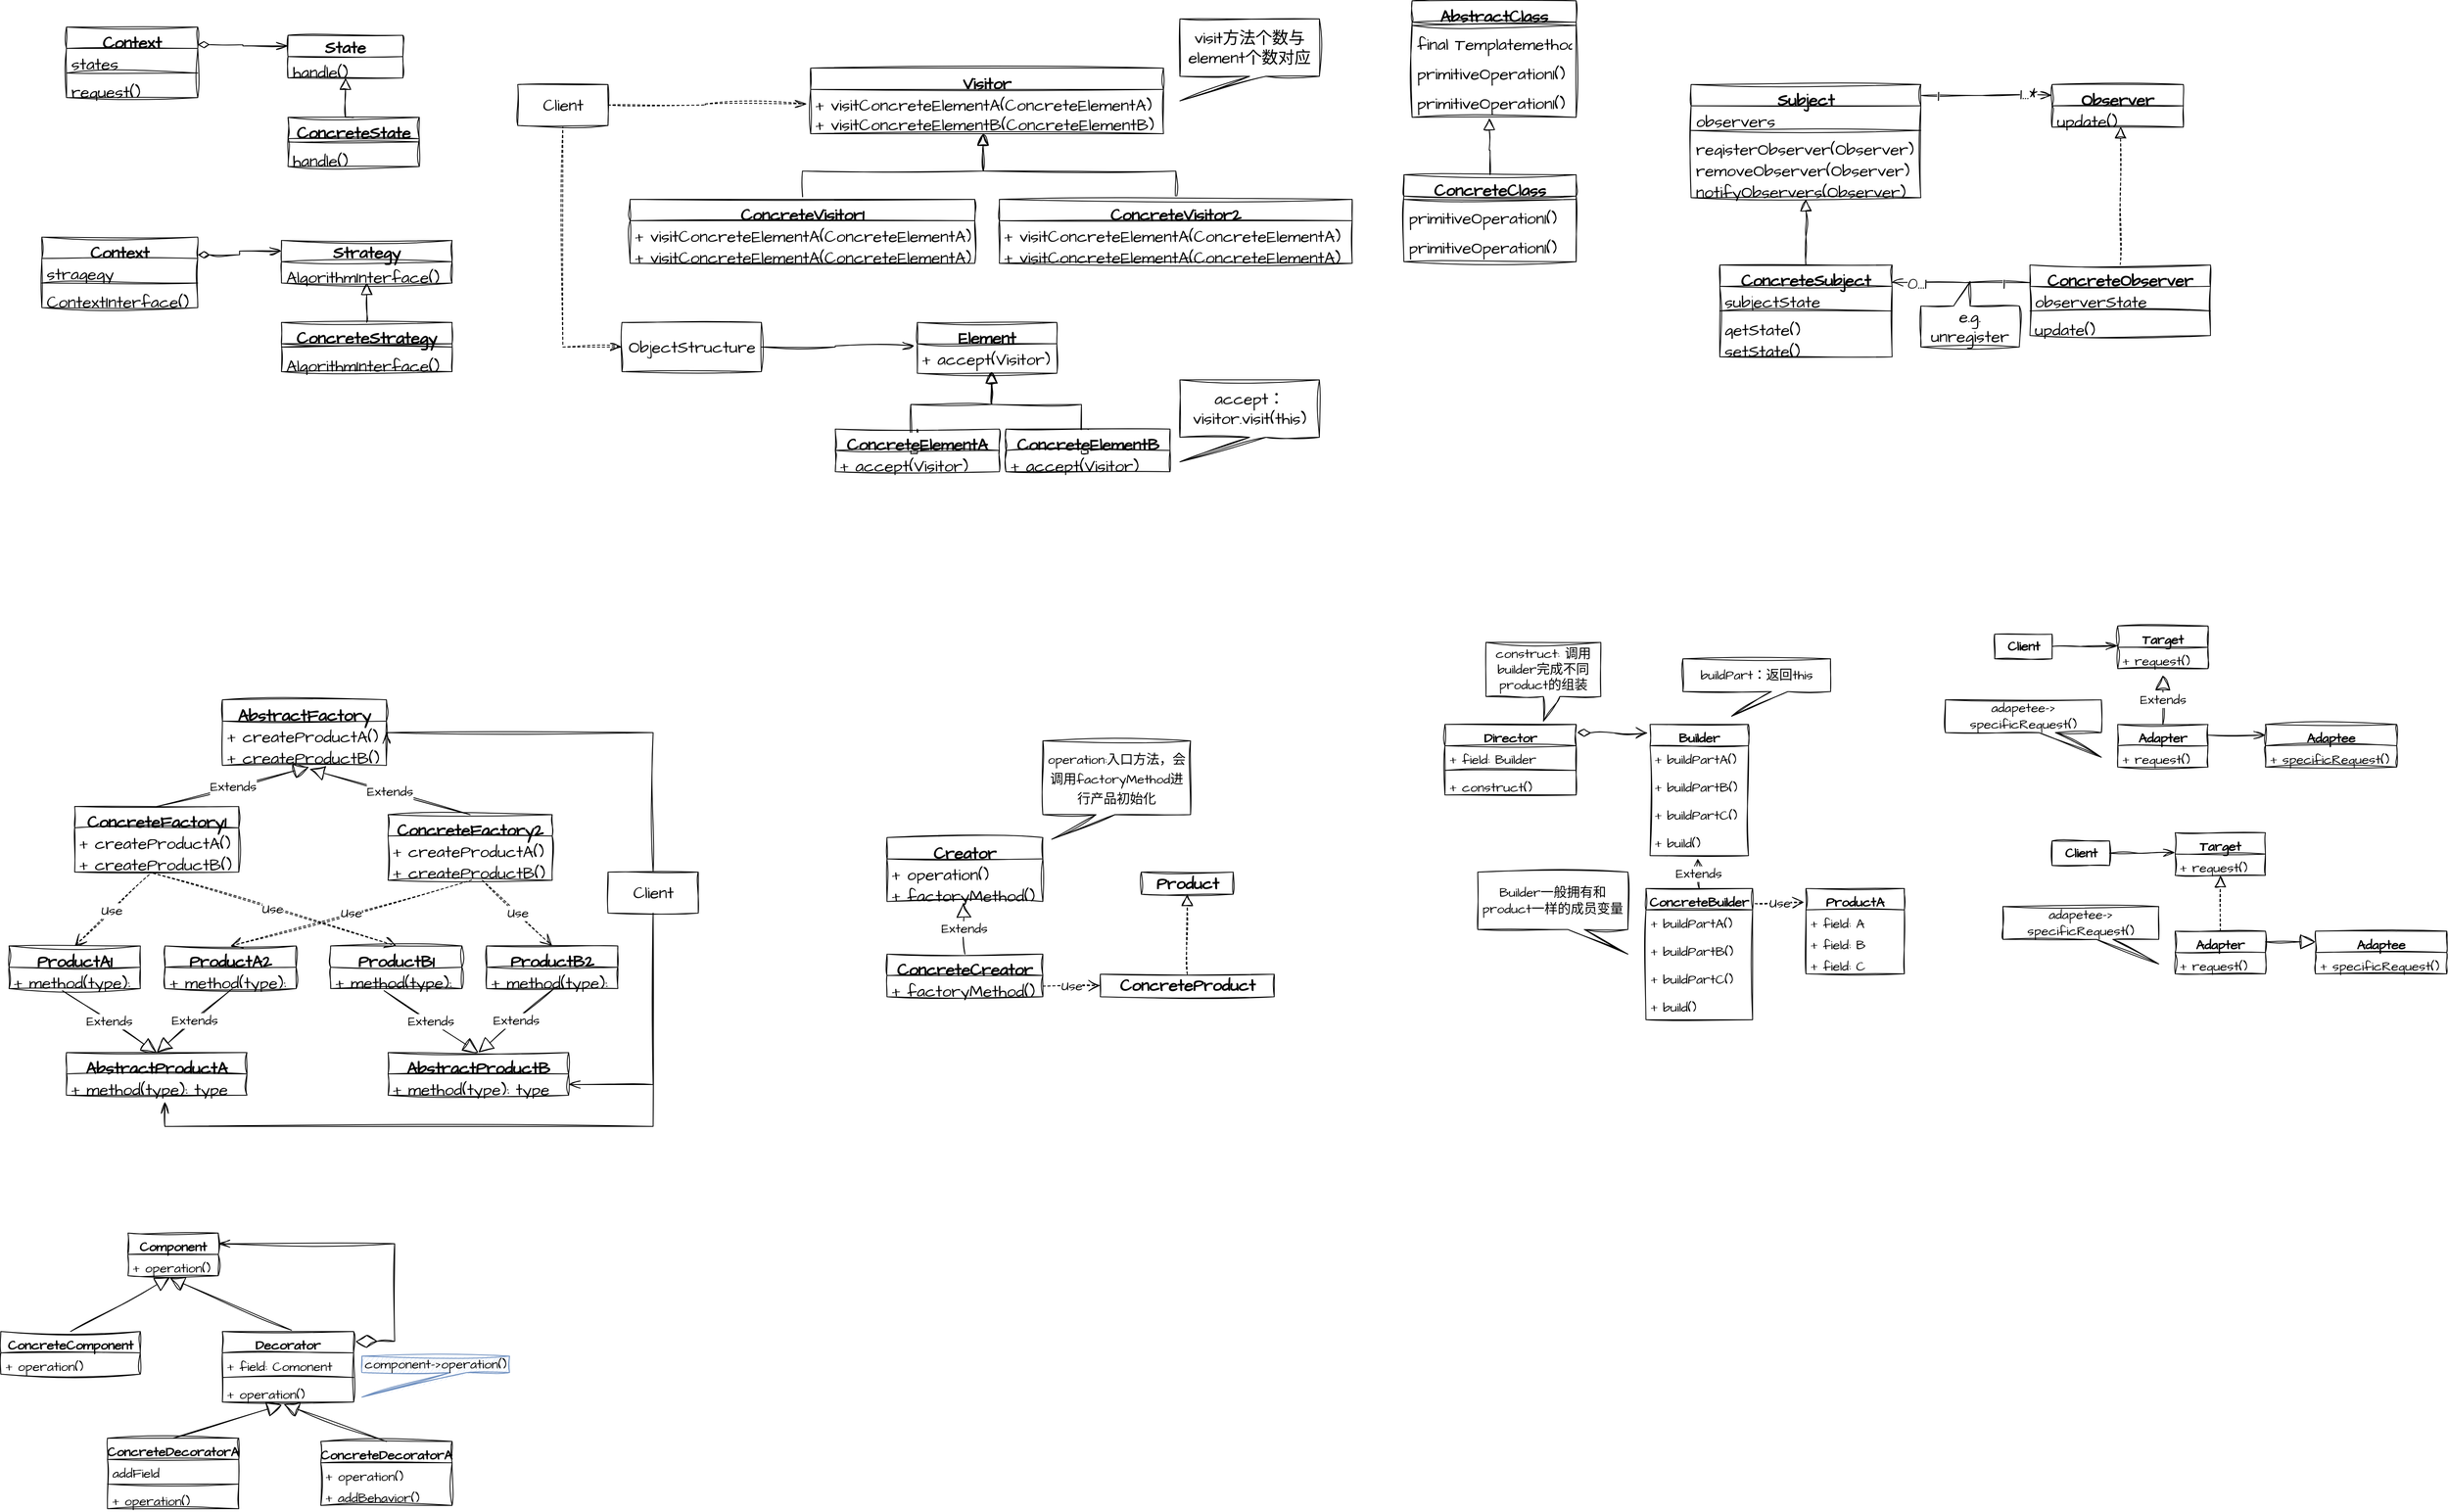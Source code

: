 <mxfile version="20.8.5" type="device"><diagram id="C5RBs43oDa-KdzZeNtuy" name="Page-1"><mxGraphModel dx="2588" dy="527" grid="1" gridSize="10" guides="1" tooltips="1" connect="1" arrows="1" fold="1" page="1" pageScale="1" pageWidth="827" pageHeight="1169" math="0" shadow="0"><root><mxCell id="WIyWlLk6GJQsqaUBKTNV-0"/><mxCell id="WIyWlLk6GJQsqaUBKTNV-1" parent="WIyWlLk6GJQsqaUBKTNV-0"/><mxCell id="xW4gUYIEHqzdf7jLqbhB-71" value="Subject" style="swimlane;fontStyle=1;align=center;verticalAlign=top;childLayout=stackLayout;horizontal=1;startSize=26;horizontalStack=0;resizeParent=1;resizeParentMax=0;resizeLast=0;collapsible=1;marginBottom=0;hachureGap=4;fontFamily=Architects Daughter;fontSource=https%3A%2F%2Ffonts.googleapis.com%2Fcss%3Ffamily%3DArchitects%2BDaughter;fontSize=20;fontColor=#000000;sketch=1;curveFitting=1;jiggle=2;" parent="WIyWlLk6GJQsqaUBKTNV-1" vertex="1"><mxGeometry x="480" y="160" width="280" height="138" as="geometry"/></mxCell><mxCell id="xW4gUYIEHqzdf7jLqbhB-72" value="observers" style="text;strokeColor=none;fillColor=none;align=left;verticalAlign=top;spacingLeft=4;spacingRight=4;overflow=hidden;rotatable=0;points=[[0,0.5],[1,0.5]];portConstraint=eastwest;hachureGap=4;fontFamily=Architects Daughter;fontSource=https%3A%2F%2Ffonts.googleapis.com%2Fcss%3Ffamily%3DArchitects%2BDaughter;fontSize=20;fontColor=#000000;sketch=1;curveFitting=1;jiggle=2;" parent="xW4gUYIEHqzdf7jLqbhB-71" vertex="1"><mxGeometry y="26" width="280" height="26" as="geometry"/></mxCell><mxCell id="xW4gUYIEHqzdf7jLqbhB-73" value="" style="line;strokeWidth=1;fillColor=none;align=left;verticalAlign=middle;spacingTop=-1;spacingLeft=3;spacingRight=3;rotatable=0;labelPosition=right;points=[];portConstraint=eastwest;strokeColor=inherit;hachureGap=4;fontFamily=Architects Daughter;fontSource=https%3A%2F%2Ffonts.googleapis.com%2Fcss%3Ffamily%3DArchitects%2BDaughter;fontSize=20;fontColor=#000000;sketch=1;curveFitting=1;jiggle=2;" parent="xW4gUYIEHqzdf7jLqbhB-71" vertex="1"><mxGeometry y="52" width="280" height="8" as="geometry"/></mxCell><mxCell id="xW4gUYIEHqzdf7jLqbhB-79" value="registerObserver(Observer)" style="text;strokeColor=none;fillColor=none;align=left;verticalAlign=top;spacingLeft=4;spacingRight=4;overflow=hidden;rotatable=0;points=[[0,0.5],[1,0.5]];portConstraint=eastwest;hachureGap=4;fontFamily=Architects Daughter;fontSource=https%3A%2F%2Ffonts.googleapis.com%2Fcss%3Ffamily%3DArchitects%2BDaughter;fontSize=20;fontColor=#000000;sketch=1;curveFitting=1;jiggle=2;" parent="xW4gUYIEHqzdf7jLqbhB-71" vertex="1"><mxGeometry y="60" width="280" height="26" as="geometry"/></mxCell><mxCell id="xW4gUYIEHqzdf7jLqbhB-74" value="removeObserver(Observer)" style="text;strokeColor=none;fillColor=none;align=left;verticalAlign=top;spacingLeft=4;spacingRight=4;overflow=hidden;rotatable=0;points=[[0,0.5],[1,0.5]];portConstraint=eastwest;hachureGap=4;fontFamily=Architects Daughter;fontSource=https%3A%2F%2Ffonts.googleapis.com%2Fcss%3Ffamily%3DArchitects%2BDaughter;fontSize=20;fontColor=#000000;sketch=1;curveFitting=1;jiggle=2;" parent="xW4gUYIEHqzdf7jLqbhB-71" vertex="1"><mxGeometry y="86" width="280" height="26" as="geometry"/></mxCell><mxCell id="xW4gUYIEHqzdf7jLqbhB-90" value="notifyObservers(Observer)" style="text;strokeColor=none;fillColor=none;align=left;verticalAlign=top;spacingLeft=4;spacingRight=4;overflow=hidden;rotatable=0;points=[[0,0.5],[1,0.5]];portConstraint=eastwest;hachureGap=4;fontFamily=Architects Daughter;fontSource=https%3A%2F%2Ffonts.googleapis.com%2Fcss%3Ffamily%3DArchitects%2BDaughter;fontSize=20;fontColor=#000000;sketch=1;curveFitting=1;jiggle=2;" parent="xW4gUYIEHqzdf7jLqbhB-71" vertex="1"><mxGeometry y="112" width="280" height="26" as="geometry"/></mxCell><mxCell id="xW4gUYIEHqzdf7jLqbhB-86" value="Observer" style="swimlane;fontStyle=1;align=center;verticalAlign=top;childLayout=stackLayout;horizontal=1;startSize=26;horizontalStack=0;resizeParent=1;resizeParentMax=0;resizeLast=0;collapsible=1;marginBottom=0;sketch=1;hachureGap=4;jiggle=2;curveFitting=1;fontFamily=Architects Daughter;fontSource=https%3A%2F%2Ffonts.googleapis.com%2Fcss%3Ffamily%3DArchitects%2BDaughter;fontSize=20;" parent="WIyWlLk6GJQsqaUBKTNV-1" vertex="1"><mxGeometry x="920" y="160" width="160" height="52" as="geometry"/></mxCell><mxCell id="xW4gUYIEHqzdf7jLqbhB-89" value="update()" style="text;strokeColor=none;fillColor=none;align=left;verticalAlign=top;spacingLeft=4;spacingRight=4;overflow=hidden;rotatable=0;points=[[0,0.5],[1,0.5]];portConstraint=eastwest;sketch=1;hachureGap=4;jiggle=2;curveFitting=1;fontFamily=Architects Daughter;fontSource=https%3A%2F%2Ffonts.googleapis.com%2Fcss%3Ffamily%3DArchitects%2BDaughter;fontSize=20;" parent="xW4gUYIEHqzdf7jLqbhB-86" vertex="1"><mxGeometry y="26" width="160" height="26" as="geometry"/></mxCell><mxCell id="xW4gUYIEHqzdf7jLqbhB-91" style="edgeStyle=orthogonalEdgeStyle;rounded=0;sketch=1;hachureGap=4;jiggle=2;curveFitting=1;orthogonalLoop=1;jettySize=auto;html=1;exitX=1.003;exitY=0.097;exitDx=0;exitDy=0;entryX=0;entryY=0.25;entryDx=0;entryDy=0;fontFamily=Architects Daughter;fontSource=https%3A%2F%2Ffonts.googleapis.com%2Fcss%3Ffamily%3DArchitects%2BDaughter;fontSize=16;exitPerimeter=0;endArrow=openThin;endFill=0;endSize=12;" parent="WIyWlLk6GJQsqaUBKTNV-1" source="xW4gUYIEHqzdf7jLqbhB-71" target="xW4gUYIEHqzdf7jLqbhB-86" edge="1"><mxGeometry relative="1" as="geometry"/></mxCell><mxCell id="xW4gUYIEHqzdf7jLqbhB-92" value="1" style="edgeLabel;html=1;align=center;verticalAlign=middle;resizable=0;points=[];fontSize=20;fontFamily=Architects Daughter;" parent="xW4gUYIEHqzdf7jLqbhB-91" vertex="1" connectable="0"><mxGeometry x="-0.748" y="1" relative="1" as="geometry"><mxPoint as="offset"/></mxGeometry></mxCell><mxCell id="xW4gUYIEHqzdf7jLqbhB-93" value="1...*" style="edgeLabel;html=1;align=center;verticalAlign=middle;resizable=0;points=[];fontSize=20;fontFamily=Architects Daughter;" parent="xW4gUYIEHqzdf7jLqbhB-91" vertex="1" connectable="0"><mxGeometry x="0.692" y="2" relative="1" as="geometry"><mxPoint x="-5" as="offset"/></mxGeometry></mxCell><mxCell id="xW4gUYIEHqzdf7jLqbhB-99" style="edgeStyle=orthogonalEdgeStyle;rounded=0;sketch=1;hachureGap=4;jiggle=2;curveFitting=1;orthogonalLoop=1;jettySize=auto;html=1;exitX=0.5;exitY=0;exitDx=0;exitDy=0;fontFamily=Architects Daughter;fontSource=https%3A%2F%2Ffonts.googleapis.com%2Fcss%3Ffamily%3DArchitects%2BDaughter;fontSize=16;endArrow=block;endFill=0;endSize=12;" parent="WIyWlLk6GJQsqaUBKTNV-1" source="xW4gUYIEHqzdf7jLqbhB-94" edge="1"><mxGeometry relative="1" as="geometry"><mxPoint x="620" y="300" as="targetPoint"/></mxGeometry></mxCell><mxCell id="xW4gUYIEHqzdf7jLqbhB-94" value="ConcreteSubject" style="swimlane;fontStyle=1;align=center;verticalAlign=top;childLayout=stackLayout;horizontal=1;startSize=26;horizontalStack=0;resizeParent=1;resizeParentMax=0;resizeLast=0;collapsible=1;marginBottom=0;sketch=1;hachureGap=4;jiggle=2;curveFitting=1;fontFamily=Architects Daughter;fontSource=https%3A%2F%2Ffonts.googleapis.com%2Fcss%3Ffamily%3DArchitects%2BDaughter;fontSize=20;" parent="WIyWlLk6GJQsqaUBKTNV-1" vertex="1"><mxGeometry x="515" y="380" width="210" height="112" as="geometry"/></mxCell><mxCell id="xW4gUYIEHqzdf7jLqbhB-95" value="subjectState" style="text;strokeColor=none;fillColor=none;align=left;verticalAlign=top;spacingLeft=4;spacingRight=4;overflow=hidden;rotatable=0;points=[[0,0.5],[1,0.5]];portConstraint=eastwest;sketch=1;hachureGap=4;jiggle=2;curveFitting=1;fontFamily=Architects Daughter;fontSource=https%3A%2F%2Ffonts.googleapis.com%2Fcss%3Ffamily%3DArchitects%2BDaughter;fontSize=20;" parent="xW4gUYIEHqzdf7jLqbhB-94" vertex="1"><mxGeometry y="26" width="210" height="26" as="geometry"/></mxCell><mxCell id="xW4gUYIEHqzdf7jLqbhB-96" value="" style="line;strokeWidth=1;fillColor=none;align=left;verticalAlign=middle;spacingTop=-1;spacingLeft=3;spacingRight=3;rotatable=0;labelPosition=right;points=[];portConstraint=eastwest;strokeColor=inherit;sketch=1;hachureGap=4;jiggle=2;curveFitting=1;fontFamily=Architects Daughter;fontSource=https%3A%2F%2Ffonts.googleapis.com%2Fcss%3Ffamily%3DArchitects%2BDaughter;fontSize=20;" parent="xW4gUYIEHqzdf7jLqbhB-94" vertex="1"><mxGeometry y="52" width="210" height="8" as="geometry"/></mxCell><mxCell id="xW4gUYIEHqzdf7jLqbhB-98" value="getState()&#10;" style="text;strokeColor=none;fillColor=none;align=left;verticalAlign=top;spacingLeft=4;spacingRight=4;overflow=hidden;rotatable=0;points=[[0,0.5],[1,0.5]];portConstraint=eastwest;sketch=1;hachureGap=4;jiggle=2;curveFitting=1;fontFamily=Architects Daughter;fontSource=https%3A%2F%2Ffonts.googleapis.com%2Fcss%3Ffamily%3DArchitects%2BDaughter;fontSize=20;" parent="xW4gUYIEHqzdf7jLqbhB-94" vertex="1"><mxGeometry y="60" width="210" height="26" as="geometry"/></mxCell><mxCell id="xW4gUYIEHqzdf7jLqbhB-97" value="setState()&#10;" style="text;strokeColor=none;fillColor=none;align=left;verticalAlign=top;spacingLeft=4;spacingRight=4;overflow=hidden;rotatable=0;points=[[0,0.5],[1,0.5]];portConstraint=eastwest;sketch=1;hachureGap=4;jiggle=2;curveFitting=1;fontFamily=Architects Daughter;fontSource=https%3A%2F%2Ffonts.googleapis.com%2Fcss%3Ffamily%3DArchitects%2BDaughter;fontSize=20;" parent="xW4gUYIEHqzdf7jLqbhB-94" vertex="1"><mxGeometry y="86" width="210" height="26" as="geometry"/></mxCell><mxCell id="xW4gUYIEHqzdf7jLqbhB-104" style="edgeStyle=orthogonalEdgeStyle;rounded=0;sketch=1;hachureGap=4;jiggle=2;curveFitting=1;orthogonalLoop=1;jettySize=auto;html=1;entryX=0.522;entryY=0.968;entryDx=0;entryDy=0;entryPerimeter=0;fontFamily=Architects Daughter;fontSource=https%3A%2F%2Ffonts.googleapis.com%2Fcss%3Ffamily%3DArchitects%2BDaughter;fontSize=16;endArrow=block;endFill=0;dashed=1;endSize=12;" parent="WIyWlLk6GJQsqaUBKTNV-1" source="xW4gUYIEHqzdf7jLqbhB-100" target="xW4gUYIEHqzdf7jLqbhB-89" edge="1"><mxGeometry relative="1" as="geometry"/></mxCell><mxCell id="xW4gUYIEHqzdf7jLqbhB-106" value="" style="edgeStyle=orthogonalEdgeStyle;rounded=0;sketch=1;hachureGap=4;jiggle=2;curveFitting=1;orthogonalLoop=1;jettySize=auto;html=1;exitX=0;exitY=0.25;exitDx=0;exitDy=0;entryX=0.996;entryY=0.19;entryDx=0;entryDy=0;entryPerimeter=0;fontFamily=Architects Daughter;fontSource=https%3A%2F%2Ffonts.googleapis.com%2Fcss%3Ffamily%3DArchitects%2BDaughter;fontSize=16;endArrow=openThin;endFill=0;endSize=12;" parent="WIyWlLk6GJQsqaUBKTNV-1" source="xW4gUYIEHqzdf7jLqbhB-100" target="xW4gUYIEHqzdf7jLqbhB-94" edge="1"><mxGeometry relative="1" as="geometry"/></mxCell><mxCell id="RXRMFBZHIGAbAfmOHR3F-1" value="0...1" style="edgeLabel;html=1;align=center;verticalAlign=middle;resizable=0;points=[];fontSize=20;fontFamily=Architects Daughter;" parent="xW4gUYIEHqzdf7jLqbhB-106" vertex="1" connectable="0"><mxGeometry x="0.756" relative="1" as="geometry"><mxPoint x="10" as="offset"/></mxGeometry></mxCell><mxCell id="RXRMFBZHIGAbAfmOHR3F-2" value="1" style="edgeLabel;html=1;align=center;verticalAlign=middle;resizable=0;points=[];fontSize=20;fontFamily=Architects Daughter;" parent="xW4gUYIEHqzdf7jLqbhB-106" vertex="1" connectable="0"><mxGeometry x="-0.614" y="1" relative="1" as="geometry"><mxPoint y="-1" as="offset"/></mxGeometry></mxCell><mxCell id="xW4gUYIEHqzdf7jLqbhB-100" value="ConcreteObserver" style="swimlane;fontStyle=1;align=center;verticalAlign=top;childLayout=stackLayout;horizontal=1;startSize=26;horizontalStack=0;resizeParent=1;resizeParentMax=0;resizeLast=0;collapsible=1;marginBottom=0;sketch=1;hachureGap=4;jiggle=2;curveFitting=1;fontFamily=Architects Daughter;fontSource=https%3A%2F%2Ffonts.googleapis.com%2Fcss%3Ffamily%3DArchitects%2BDaughter;fontSize=20;" parent="WIyWlLk6GJQsqaUBKTNV-1" vertex="1"><mxGeometry x="893" y="380" width="220" height="86" as="geometry"/></mxCell><mxCell id="xW4gUYIEHqzdf7jLqbhB-101" value="observerState" style="text;strokeColor=none;fillColor=none;align=left;verticalAlign=top;spacingLeft=4;spacingRight=4;overflow=hidden;rotatable=0;points=[[0,0.5],[1,0.5]];portConstraint=eastwest;sketch=1;hachureGap=4;jiggle=2;curveFitting=1;fontFamily=Architects Daughter;fontSource=https%3A%2F%2Ffonts.googleapis.com%2Fcss%3Ffamily%3DArchitects%2BDaughter;fontSize=20;" parent="xW4gUYIEHqzdf7jLqbhB-100" vertex="1"><mxGeometry y="26" width="220" height="26" as="geometry"/></mxCell><mxCell id="xW4gUYIEHqzdf7jLqbhB-102" value="" style="line;strokeWidth=1;fillColor=none;align=left;verticalAlign=middle;spacingTop=-1;spacingLeft=3;spacingRight=3;rotatable=0;labelPosition=right;points=[];portConstraint=eastwest;strokeColor=inherit;sketch=1;hachureGap=4;jiggle=2;curveFitting=1;fontFamily=Architects Daughter;fontSource=https%3A%2F%2Ffonts.googleapis.com%2Fcss%3Ffamily%3DArchitects%2BDaughter;fontSize=20;" parent="xW4gUYIEHqzdf7jLqbhB-100" vertex="1"><mxGeometry y="52" width="220" height="8" as="geometry"/></mxCell><mxCell id="xW4gUYIEHqzdf7jLqbhB-103" value="update()" style="text;strokeColor=none;fillColor=none;align=left;verticalAlign=top;spacingLeft=4;spacingRight=4;overflow=hidden;rotatable=0;points=[[0,0.5],[1,0.5]];portConstraint=eastwest;sketch=1;hachureGap=4;jiggle=2;curveFitting=1;fontFamily=Architects Daughter;fontSource=https%3A%2F%2Ffonts.googleapis.com%2Fcss%3Ffamily%3DArchitects%2BDaughter;fontSize=20;" parent="xW4gUYIEHqzdf7jLqbhB-100" vertex="1"><mxGeometry y="60" width="220" height="26" as="geometry"/></mxCell><mxCell id="RXRMFBZHIGAbAfmOHR3F-3" value="e.g. unregister" style="shape=callout;whiteSpace=wrap;html=1;perimeter=calloutPerimeter;sketch=1;hachureGap=4;jiggle=2;curveFitting=1;fontFamily=Architects Daughter;fontSource=https%3A%2F%2Ffonts.googleapis.com%2Fcss%3Ffamily%3DArchitects%2BDaughter;fontSize=20;direction=west;" parent="WIyWlLk6GJQsqaUBKTNV-1" vertex="1"><mxGeometry x="760" y="400" width="120" height="80" as="geometry"/></mxCell><mxCell id="jEdb3dJ1x_-_Mv8t-9ob-16" style="edgeStyle=orthogonalEdgeStyle;rounded=0;sketch=1;hachureGap=4;jiggle=2;curveFitting=1;orthogonalLoop=1;jettySize=auto;html=1;exitX=1;exitY=0.25;exitDx=0;exitDy=0;entryX=0;entryY=0.25;entryDx=0;entryDy=0;fontFamily=Architects Daughter;fontSource=https%3A%2F%2Ffonts.googleapis.com%2Fcss%3Ffamily%3DArchitects%2BDaughter;fontSize=16;endArrow=openThin;endFill=0;startArrow=diamondThin;startFill=0;endSize=12;startSize=12;" edge="1" parent="WIyWlLk6GJQsqaUBKTNV-1" source="jEdb3dJ1x_-_Mv8t-9ob-4" target="jEdb3dJ1x_-_Mv8t-9ob-12"><mxGeometry relative="1" as="geometry"/></mxCell><mxCell id="jEdb3dJ1x_-_Mv8t-9ob-4" value="Context" style="swimlane;fontStyle=1;align=center;verticalAlign=top;childLayout=stackLayout;horizontal=1;startSize=26;horizontalStack=0;resizeParent=1;resizeParentMax=0;resizeLast=0;collapsible=1;marginBottom=0;sketch=1;hachureGap=4;jiggle=2;curveFitting=1;fontFamily=Architects Daughter;fontSource=https%3A%2F%2Ffonts.googleapis.com%2Fcss%3Ffamily%3DArchitects%2BDaughter;fontSize=20;" vertex="1" parent="WIyWlLk6GJQsqaUBKTNV-1"><mxGeometry x="-1500" y="90" width="160" height="86" as="geometry"/></mxCell><mxCell id="jEdb3dJ1x_-_Mv8t-9ob-5" value="states" style="text;strokeColor=none;fillColor=none;align=left;verticalAlign=top;spacingLeft=4;spacingRight=4;overflow=hidden;rotatable=0;points=[[0,0.5],[1,0.5]];portConstraint=eastwest;sketch=1;hachureGap=4;jiggle=2;curveFitting=1;fontFamily=Architects Daughter;fontSource=https%3A%2F%2Ffonts.googleapis.com%2Fcss%3Ffamily%3DArchitects%2BDaughter;fontSize=20;" vertex="1" parent="jEdb3dJ1x_-_Mv8t-9ob-4"><mxGeometry y="26" width="160" height="26" as="geometry"/></mxCell><mxCell id="jEdb3dJ1x_-_Mv8t-9ob-6" value="" style="line;strokeWidth=1;fillColor=none;align=left;verticalAlign=middle;spacingTop=-1;spacingLeft=3;spacingRight=3;rotatable=0;labelPosition=right;points=[];portConstraint=eastwest;strokeColor=inherit;sketch=1;hachureGap=4;jiggle=2;curveFitting=1;fontFamily=Architects Daughter;fontSource=https%3A%2F%2Ffonts.googleapis.com%2Fcss%3Ffamily%3DArchitects%2BDaughter;fontSize=20;" vertex="1" parent="jEdb3dJ1x_-_Mv8t-9ob-4"><mxGeometry y="52" width="160" height="8" as="geometry"/></mxCell><mxCell id="jEdb3dJ1x_-_Mv8t-9ob-7" value="request()" style="text;strokeColor=none;fillColor=none;align=left;verticalAlign=top;spacingLeft=4;spacingRight=4;overflow=hidden;rotatable=0;points=[[0,0.5],[1,0.5]];portConstraint=eastwest;sketch=1;hachureGap=4;jiggle=2;curveFitting=1;fontFamily=Architects Daughter;fontSource=https%3A%2F%2Ffonts.googleapis.com%2Fcss%3Ffamily%3DArchitects%2BDaughter;fontSize=20;" vertex="1" parent="jEdb3dJ1x_-_Mv8t-9ob-4"><mxGeometry y="60" width="160" height="26" as="geometry"/></mxCell><mxCell id="jEdb3dJ1x_-_Mv8t-9ob-12" value="State" style="swimlane;fontStyle=1;childLayout=stackLayout;horizontal=1;startSize=26;fillColor=none;horizontalStack=0;resizeParent=1;resizeParentMax=0;resizeLast=0;collapsible=1;marginBottom=0;sketch=1;hachureGap=4;jiggle=2;curveFitting=1;fontFamily=Architects Daughter;fontSource=https%3A%2F%2Ffonts.googleapis.com%2Fcss%3Ffamily%3DArchitects%2BDaughter;fontSize=20;" vertex="1" parent="WIyWlLk6GJQsqaUBKTNV-1"><mxGeometry x="-1230" y="100" width="140" height="52" as="geometry"/></mxCell><mxCell id="jEdb3dJ1x_-_Mv8t-9ob-13" value="handle()" style="text;strokeColor=none;fillColor=none;align=left;verticalAlign=top;spacingLeft=4;spacingRight=4;overflow=hidden;rotatable=0;points=[[0,0.5],[1,0.5]];portConstraint=eastwest;sketch=1;hachureGap=4;jiggle=2;curveFitting=1;fontFamily=Architects Daughter;fontSource=https%3A%2F%2Ffonts.googleapis.com%2Fcss%3Ffamily%3DArchitects%2BDaughter;fontSize=20;" vertex="1" parent="jEdb3dJ1x_-_Mv8t-9ob-12"><mxGeometry y="26" width="140" height="26" as="geometry"/></mxCell><mxCell id="jEdb3dJ1x_-_Mv8t-9ob-21" style="edgeStyle=orthogonalEdgeStyle;rounded=0;sketch=1;hachureGap=4;jiggle=2;curveFitting=1;orthogonalLoop=1;jettySize=auto;html=1;exitX=0.5;exitY=0;exitDx=0;exitDy=0;entryX=0.5;entryY=1;entryDx=0;entryDy=0;fontFamily=Architects Daughter;fontSource=https%3A%2F%2Ffonts.googleapis.com%2Fcss%3Ffamily%3DArchitects%2BDaughter;fontSize=16;startArrow=none;startFill=0;endArrow=block;endFill=0;endSize=12;startSize=12;" edge="1" parent="WIyWlLk6GJQsqaUBKTNV-1" source="jEdb3dJ1x_-_Mv8t-9ob-17" target="jEdb3dJ1x_-_Mv8t-9ob-12"><mxGeometry relative="1" as="geometry"/></mxCell><mxCell id="jEdb3dJ1x_-_Mv8t-9ob-17" value="ConcreteState" style="swimlane;fontStyle=1;align=center;verticalAlign=top;childLayout=stackLayout;horizontal=1;startSize=26;horizontalStack=0;resizeParent=1;resizeParentMax=0;resizeLast=0;collapsible=1;marginBottom=0;sketch=1;hachureGap=4;jiggle=2;curveFitting=1;fontFamily=Architects Daughter;fontSource=https%3A%2F%2Ffonts.googleapis.com%2Fcss%3Ffamily%3DArchitects%2BDaughter;fontSize=20;" vertex="1" parent="WIyWlLk6GJQsqaUBKTNV-1"><mxGeometry x="-1230" y="200" width="160" height="60" as="geometry"/></mxCell><mxCell id="jEdb3dJ1x_-_Mv8t-9ob-19" value="" style="line;strokeWidth=1;fillColor=none;align=left;verticalAlign=middle;spacingTop=-1;spacingLeft=3;spacingRight=3;rotatable=0;labelPosition=right;points=[];portConstraint=eastwest;strokeColor=inherit;sketch=1;hachureGap=4;jiggle=2;curveFitting=1;fontFamily=Architects Daughter;fontSource=https%3A%2F%2Ffonts.googleapis.com%2Fcss%3Ffamily%3DArchitects%2BDaughter;fontSize=20;" vertex="1" parent="jEdb3dJ1x_-_Mv8t-9ob-17"><mxGeometry y="26" width="160" height="8" as="geometry"/></mxCell><mxCell id="jEdb3dJ1x_-_Mv8t-9ob-20" value="handle()" style="text;strokeColor=none;fillColor=none;align=left;verticalAlign=top;spacingLeft=4;spacingRight=4;overflow=hidden;rotatable=0;points=[[0,0.5],[1,0.5]];portConstraint=eastwest;sketch=1;hachureGap=4;jiggle=2;curveFitting=1;fontFamily=Architects Daughter;fontSource=https%3A%2F%2Ffonts.googleapis.com%2Fcss%3Ffamily%3DArchitects%2BDaughter;fontSize=20;" vertex="1" parent="jEdb3dJ1x_-_Mv8t-9ob-17"><mxGeometry y="34" width="160" height="26" as="geometry"/></mxCell><mxCell id="jEdb3dJ1x_-_Mv8t-9ob-24" style="edgeStyle=orthogonalEdgeStyle;rounded=0;sketch=1;hachureGap=4;jiggle=2;curveFitting=1;orthogonalLoop=1;jettySize=auto;html=1;exitX=1;exitY=0.25;exitDx=0;exitDy=0;entryX=0;entryY=0.25;entryDx=0;entryDy=0;fontFamily=Architects Daughter;fontSource=https%3A%2F%2Ffonts.googleapis.com%2Fcss%3Ffamily%3DArchitects%2BDaughter;fontSize=16;endArrow=openThin;endFill=0;startArrow=diamondThin;startFill=0;endSize=12;startSize=12;" edge="1" parent="WIyWlLk6GJQsqaUBKTNV-1" source="jEdb3dJ1x_-_Mv8t-9ob-25" target="jEdb3dJ1x_-_Mv8t-9ob-29"><mxGeometry relative="1" as="geometry"/></mxCell><mxCell id="jEdb3dJ1x_-_Mv8t-9ob-25" value="Context" style="swimlane;fontStyle=1;align=center;verticalAlign=top;childLayout=stackLayout;horizontal=1;startSize=26;horizontalStack=0;resizeParent=1;resizeParentMax=0;resizeLast=0;collapsible=1;marginBottom=0;sketch=1;hachureGap=4;jiggle=2;curveFitting=1;fontFamily=Architects Daughter;fontSource=https%3A%2F%2Ffonts.googleapis.com%2Fcss%3Ffamily%3DArchitects%2BDaughter;fontSize=20;" vertex="1" parent="WIyWlLk6GJQsqaUBKTNV-1"><mxGeometry x="-1530" y="346" width="190" height="86" as="geometry"/></mxCell><mxCell id="jEdb3dJ1x_-_Mv8t-9ob-37" value="stragegy" style="text;strokeColor=none;fillColor=none;align=left;verticalAlign=top;spacingLeft=4;spacingRight=4;overflow=hidden;rotatable=0;points=[[0,0.5],[1,0.5]];portConstraint=eastwest;sketch=1;hachureGap=4;jiggle=2;curveFitting=1;fontFamily=Architects Daughter;fontSource=https%3A%2F%2Ffonts.googleapis.com%2Fcss%3Ffamily%3DArchitects%2BDaughter;fontSize=20;" vertex="1" parent="jEdb3dJ1x_-_Mv8t-9ob-25"><mxGeometry y="26" width="190" height="26" as="geometry"/></mxCell><mxCell id="jEdb3dJ1x_-_Mv8t-9ob-27" value="" style="line;strokeWidth=1;fillColor=none;align=left;verticalAlign=middle;spacingTop=-1;spacingLeft=3;spacingRight=3;rotatable=0;labelPosition=right;points=[];portConstraint=eastwest;strokeColor=inherit;sketch=1;hachureGap=4;jiggle=2;curveFitting=1;fontFamily=Architects Daughter;fontSource=https%3A%2F%2Ffonts.googleapis.com%2Fcss%3Ffamily%3DArchitects%2BDaughter;fontSize=20;" vertex="1" parent="jEdb3dJ1x_-_Mv8t-9ob-25"><mxGeometry y="52" width="190" height="8" as="geometry"/></mxCell><mxCell id="jEdb3dJ1x_-_Mv8t-9ob-28" value="ContextInterface()" style="text;strokeColor=none;fillColor=none;align=left;verticalAlign=top;spacingLeft=4;spacingRight=4;overflow=hidden;rotatable=0;points=[[0,0.5],[1,0.5]];portConstraint=eastwest;sketch=1;hachureGap=4;jiggle=2;curveFitting=1;fontFamily=Architects Daughter;fontSource=https%3A%2F%2Ffonts.googleapis.com%2Fcss%3Ffamily%3DArchitects%2BDaughter;fontSize=20;" vertex="1" parent="jEdb3dJ1x_-_Mv8t-9ob-25"><mxGeometry y="60" width="190" height="26" as="geometry"/></mxCell><mxCell id="jEdb3dJ1x_-_Mv8t-9ob-29" value="Strategy" style="swimlane;fontStyle=1;childLayout=stackLayout;horizontal=1;startSize=26;fillColor=none;horizontalStack=0;resizeParent=1;resizeParentMax=0;resizeLast=0;collapsible=1;marginBottom=0;sketch=1;hachureGap=4;jiggle=2;curveFitting=1;fontFamily=Architects Daughter;fontSource=https%3A%2F%2Ffonts.googleapis.com%2Fcss%3Ffamily%3DArchitects%2BDaughter;fontSize=20;" vertex="1" parent="WIyWlLk6GJQsqaUBKTNV-1"><mxGeometry x="-1238" y="350" width="208" height="52" as="geometry"/></mxCell><mxCell id="jEdb3dJ1x_-_Mv8t-9ob-30" value="AlgorithmInterface()" style="text;strokeColor=none;fillColor=none;align=left;verticalAlign=top;spacingLeft=4;spacingRight=4;overflow=hidden;rotatable=0;points=[[0,0.5],[1,0.5]];portConstraint=eastwest;sketch=1;hachureGap=4;jiggle=2;curveFitting=1;fontFamily=Architects Daughter;fontSource=https%3A%2F%2Ffonts.googleapis.com%2Fcss%3Ffamily%3DArchitects%2BDaughter;fontSize=20;" vertex="1" parent="jEdb3dJ1x_-_Mv8t-9ob-29"><mxGeometry y="26" width="208" height="26" as="geometry"/></mxCell><mxCell id="jEdb3dJ1x_-_Mv8t-9ob-31" style="edgeStyle=orthogonalEdgeStyle;rounded=0;sketch=1;hachureGap=4;jiggle=2;curveFitting=1;orthogonalLoop=1;jettySize=auto;html=1;exitX=0.5;exitY=0;exitDx=0;exitDy=0;entryX=0.5;entryY=1;entryDx=0;entryDy=0;fontFamily=Architects Daughter;fontSource=https%3A%2F%2Ffonts.googleapis.com%2Fcss%3Ffamily%3DArchitects%2BDaughter;fontSize=16;startArrow=none;startFill=0;endArrow=block;endFill=0;endSize=12;startSize=12;" edge="1" parent="WIyWlLk6GJQsqaUBKTNV-1" source="jEdb3dJ1x_-_Mv8t-9ob-32" target="jEdb3dJ1x_-_Mv8t-9ob-29"><mxGeometry relative="1" as="geometry"/></mxCell><mxCell id="jEdb3dJ1x_-_Mv8t-9ob-32" value="ConcreteStrategy" style="swimlane;fontStyle=1;align=center;verticalAlign=top;childLayout=stackLayout;horizontal=1;startSize=26;horizontalStack=0;resizeParent=1;resizeParentMax=0;resizeLast=0;collapsible=1;marginBottom=0;sketch=1;hachureGap=4;jiggle=2;curveFitting=1;fontFamily=Architects Daughter;fontSource=https%3A%2F%2Ffonts.googleapis.com%2Fcss%3Ffamily%3DArchitects%2BDaughter;fontSize=20;" vertex="1" parent="WIyWlLk6GJQsqaUBKTNV-1"><mxGeometry x="-1238" y="450" width="208" height="60" as="geometry"/></mxCell><mxCell id="jEdb3dJ1x_-_Mv8t-9ob-34" value="" style="line;strokeWidth=1;fillColor=none;align=left;verticalAlign=middle;spacingTop=-1;spacingLeft=3;spacingRight=3;rotatable=0;labelPosition=right;points=[];portConstraint=eastwest;strokeColor=inherit;sketch=1;hachureGap=4;jiggle=2;curveFitting=1;fontFamily=Architects Daughter;fontSource=https%3A%2F%2Ffonts.googleapis.com%2Fcss%3Ffamily%3DArchitects%2BDaughter;fontSize=20;" vertex="1" parent="jEdb3dJ1x_-_Mv8t-9ob-32"><mxGeometry y="26" width="208" height="8" as="geometry"/></mxCell><mxCell id="jEdb3dJ1x_-_Mv8t-9ob-35" value="AlgorithmInterface()" style="text;strokeColor=none;fillColor=none;align=left;verticalAlign=top;spacingLeft=4;spacingRight=4;overflow=hidden;rotatable=0;points=[[0,0.5],[1,0.5]];portConstraint=eastwest;sketch=1;hachureGap=4;jiggle=2;curveFitting=1;fontFamily=Architects Daughter;fontSource=https%3A%2F%2Ffonts.googleapis.com%2Fcss%3Ffamily%3DArchitects%2BDaughter;fontSize=20;" vertex="1" parent="jEdb3dJ1x_-_Mv8t-9ob-32"><mxGeometry y="34" width="208" height="26" as="geometry"/></mxCell><mxCell id="jEdb3dJ1x_-_Mv8t-9ob-38" value="AbstractClass" style="swimlane;fontStyle=1;align=center;verticalAlign=top;childLayout=stackLayout;horizontal=1;startSize=26;horizontalStack=0;resizeParent=1;resizeParentMax=0;resizeLast=0;collapsible=1;marginBottom=0;sketch=1;hachureGap=4;jiggle=2;curveFitting=1;fontFamily=Architects Daughter;fontSource=https%3A%2F%2Ffonts.googleapis.com%2Fcss%3Ffamily%3DArchitects%2BDaughter;fontSize=20;" vertex="1" parent="WIyWlLk6GJQsqaUBKTNV-1"><mxGeometry x="140" y="58" width="200" height="142" as="geometry"/></mxCell><mxCell id="jEdb3dJ1x_-_Mv8t-9ob-40" value="" style="line;strokeWidth=1;fillColor=none;align=left;verticalAlign=middle;spacingTop=-1;spacingLeft=3;spacingRight=3;rotatable=0;labelPosition=right;points=[];portConstraint=eastwest;strokeColor=inherit;sketch=1;hachureGap=4;jiggle=2;curveFitting=1;fontFamily=Architects Daughter;fontSource=https%3A%2F%2Ffonts.googleapis.com%2Fcss%3Ffamily%3DArchitects%2BDaughter;fontSize=20;" vertex="1" parent="jEdb3dJ1x_-_Mv8t-9ob-38"><mxGeometry y="26" width="200" height="8" as="geometry"/></mxCell><mxCell id="jEdb3dJ1x_-_Mv8t-9ob-43" value="final Templatemethod()" style="text;strokeColor=none;fillColor=none;align=left;verticalAlign=top;spacingLeft=4;spacingRight=4;overflow=hidden;rotatable=0;points=[[0,0.5],[1,0.5]];portConstraint=eastwest;sketch=1;hachureGap=4;jiggle=2;curveFitting=1;fontFamily=Architects Daughter;fontSource=https%3A%2F%2Ffonts.googleapis.com%2Fcss%3Ffamily%3DArchitects%2BDaughter;fontSize=20;" vertex="1" parent="jEdb3dJ1x_-_Mv8t-9ob-38"><mxGeometry y="34" width="200" height="36" as="geometry"/></mxCell><mxCell id="jEdb3dJ1x_-_Mv8t-9ob-42" value="primitiveOperation1()" style="text;strokeColor=none;fillColor=none;align=left;verticalAlign=top;spacingLeft=4;spacingRight=4;overflow=hidden;rotatable=0;points=[[0,0.5],[1,0.5]];portConstraint=eastwest;sketch=1;hachureGap=4;jiggle=2;curveFitting=1;fontFamily=Architects Daughter;fontSource=https%3A%2F%2Ffonts.googleapis.com%2Fcss%3Ffamily%3DArchitects%2BDaughter;fontSize=20;" vertex="1" parent="jEdb3dJ1x_-_Mv8t-9ob-38"><mxGeometry y="70" width="200" height="36" as="geometry"/></mxCell><mxCell id="jEdb3dJ1x_-_Mv8t-9ob-41" value="primitiveOperation1()" style="text;strokeColor=none;fillColor=none;align=left;verticalAlign=top;spacingLeft=4;spacingRight=4;overflow=hidden;rotatable=0;points=[[0,0.5],[1,0.5]];portConstraint=eastwest;sketch=1;hachureGap=4;jiggle=2;curveFitting=1;fontFamily=Architects Daughter;fontSource=https%3A%2F%2Ffonts.googleapis.com%2Fcss%3Ffamily%3DArchitects%2BDaughter;fontSize=20;" vertex="1" parent="jEdb3dJ1x_-_Mv8t-9ob-38"><mxGeometry y="106" width="200" height="36" as="geometry"/></mxCell><mxCell id="jEdb3dJ1x_-_Mv8t-9ob-49" style="edgeStyle=orthogonalEdgeStyle;rounded=0;sketch=1;hachureGap=4;jiggle=2;curveFitting=1;orthogonalLoop=1;jettySize=auto;html=1;exitX=0.5;exitY=0;exitDx=0;exitDy=0;fontFamily=Architects Daughter;fontSource=https%3A%2F%2Ffonts.googleapis.com%2Fcss%3Ffamily%3DArchitects%2BDaughter;fontSize=16;startArrow=none;startFill=0;endArrow=block;endFill=0;startSize=12;endSize=12;entryX=0.47;entryY=1.028;entryDx=0;entryDy=0;entryPerimeter=0;" edge="1" parent="WIyWlLk6GJQsqaUBKTNV-1" source="jEdb3dJ1x_-_Mv8t-9ob-44" target="jEdb3dJ1x_-_Mv8t-9ob-41"><mxGeometry relative="1" as="geometry"><mxPoint x="189.588" y="250.0" as="targetPoint"/></mxGeometry></mxCell><mxCell id="jEdb3dJ1x_-_Mv8t-9ob-44" value="ConcreteClass" style="swimlane;fontStyle=1;align=center;verticalAlign=top;childLayout=stackLayout;horizontal=1;startSize=26;horizontalStack=0;resizeParent=1;resizeParentMax=0;resizeLast=0;collapsible=1;marginBottom=0;sketch=1;hachureGap=4;jiggle=2;curveFitting=1;fontFamily=Architects Daughter;fontSource=https%3A%2F%2Ffonts.googleapis.com%2Fcss%3Ffamily%3DArchitects%2BDaughter;fontSize=20;" vertex="1" parent="WIyWlLk6GJQsqaUBKTNV-1"><mxGeometry x="130" y="270" width="210" height="106" as="geometry"/></mxCell><mxCell id="jEdb3dJ1x_-_Mv8t-9ob-45" value="" style="line;strokeWidth=1;fillColor=none;align=left;verticalAlign=middle;spacingTop=-1;spacingLeft=3;spacingRight=3;rotatable=0;labelPosition=right;points=[];portConstraint=eastwest;strokeColor=inherit;sketch=1;hachureGap=4;jiggle=2;curveFitting=1;fontFamily=Architects Daughter;fontSource=https%3A%2F%2Ffonts.googleapis.com%2Fcss%3Ffamily%3DArchitects%2BDaughter;fontSize=20;" vertex="1" parent="jEdb3dJ1x_-_Mv8t-9ob-44"><mxGeometry y="26" width="210" height="8" as="geometry"/></mxCell><mxCell id="jEdb3dJ1x_-_Mv8t-9ob-47" value="primitiveOperation1()" style="text;strokeColor=none;fillColor=none;align=left;verticalAlign=top;spacingLeft=4;spacingRight=4;overflow=hidden;rotatable=0;points=[[0,0.5],[1,0.5]];portConstraint=eastwest;sketch=1;hachureGap=4;jiggle=2;curveFitting=1;fontFamily=Architects Daughter;fontSource=https%3A%2F%2Ffonts.googleapis.com%2Fcss%3Ffamily%3DArchitects%2BDaughter;fontSize=20;" vertex="1" parent="jEdb3dJ1x_-_Mv8t-9ob-44"><mxGeometry y="34" width="210" height="36" as="geometry"/></mxCell><mxCell id="jEdb3dJ1x_-_Mv8t-9ob-48" value="primitiveOperation1()" style="text;strokeColor=none;fillColor=none;align=left;verticalAlign=top;spacingLeft=4;spacingRight=4;overflow=hidden;rotatable=0;points=[[0,0.5],[1,0.5]];portConstraint=eastwest;sketch=1;hachureGap=4;jiggle=2;curveFitting=1;fontFamily=Architects Daughter;fontSource=https%3A%2F%2Ffonts.googleapis.com%2Fcss%3Ffamily%3DArchitects%2BDaughter;fontSize=20;" vertex="1" parent="jEdb3dJ1x_-_Mv8t-9ob-44"><mxGeometry y="70" width="210" height="36" as="geometry"/></mxCell><mxCell id="jEdb3dJ1x_-_Mv8t-9ob-50" value="Visitor" style="swimlane;fontStyle=1;align=center;verticalAlign=top;childLayout=stackLayout;horizontal=1;startSize=26;horizontalStack=0;resizeParent=1;resizeParentMax=0;resizeLast=0;collapsible=1;marginBottom=0;sketch=1;hachureGap=4;jiggle=2;curveFitting=1;fontFamily=Architects Daughter;fontSource=https%3A%2F%2Ffonts.googleapis.com%2Fcss%3Ffamily%3DArchitects%2BDaughter;fontSize=20;" vertex="1" parent="WIyWlLk6GJQsqaUBKTNV-1"><mxGeometry x="-593" y="140" width="430" height="80" as="geometry"/></mxCell><mxCell id="jEdb3dJ1x_-_Mv8t-9ob-53" value="+ visitConcreteElementA(ConcreteElementA)" style="text;strokeColor=none;fillColor=none;align=left;verticalAlign=top;spacingLeft=4;spacingRight=4;overflow=hidden;rotatable=0;points=[[0,0.5],[1,0.5]];portConstraint=eastwest;sketch=1;hachureGap=4;jiggle=2;curveFitting=1;fontFamily=Architects Daughter;fontSource=https%3A%2F%2Ffonts.googleapis.com%2Fcss%3Ffamily%3DArchitects%2BDaughter;fontSize=20;" vertex="1" parent="jEdb3dJ1x_-_Mv8t-9ob-50"><mxGeometry y="26" width="430" height="24" as="geometry"/></mxCell><mxCell id="jEdb3dJ1x_-_Mv8t-9ob-85" value="+ visitConcreteElementB(ConcreteElementB)" style="text;strokeColor=none;fillColor=none;align=left;verticalAlign=top;spacingLeft=4;spacingRight=4;overflow=hidden;rotatable=0;points=[[0,0.5],[1,0.5]];portConstraint=eastwest;sketch=1;hachureGap=4;jiggle=2;curveFitting=1;fontFamily=Architects Daughter;fontSource=https%3A%2F%2Ffonts.googleapis.com%2Fcss%3Ffamily%3DArchitects%2BDaughter;fontSize=20;" vertex="1" parent="jEdb3dJ1x_-_Mv8t-9ob-50"><mxGeometry y="50" width="430" height="30" as="geometry"/></mxCell><mxCell id="jEdb3dJ1x_-_Mv8t-9ob-54" value="Element" style="swimlane;fontStyle=1;align=center;verticalAlign=top;childLayout=stackLayout;horizontal=1;startSize=26;horizontalStack=0;resizeParent=1;resizeParentMax=0;resizeLast=0;collapsible=1;marginBottom=0;sketch=1;hachureGap=4;jiggle=2;curveFitting=1;fontFamily=Architects Daughter;fontSource=https%3A%2F%2Ffonts.googleapis.com%2Fcss%3Ffamily%3DArchitects%2BDaughter;fontSize=20;" vertex="1" parent="WIyWlLk6GJQsqaUBKTNV-1"><mxGeometry x="-463" y="450" width="170" height="62" as="geometry"/></mxCell><mxCell id="jEdb3dJ1x_-_Mv8t-9ob-57" value="+ accept(Visitor)" style="text;strokeColor=none;fillColor=none;align=left;verticalAlign=top;spacingLeft=4;spacingRight=4;overflow=hidden;rotatable=0;points=[[0,0.5],[1,0.5]];portConstraint=eastwest;sketch=1;hachureGap=4;jiggle=2;curveFitting=1;fontFamily=Architects Daughter;fontSource=https%3A%2F%2Ffonts.googleapis.com%2Fcss%3Ffamily%3DArchitects%2BDaughter;fontSize=20;" vertex="1" parent="jEdb3dJ1x_-_Mv8t-9ob-54"><mxGeometry y="26" width="170" height="36" as="geometry"/></mxCell><mxCell id="jEdb3dJ1x_-_Mv8t-9ob-67" style="edgeStyle=orthogonalEdgeStyle;rounded=0;sketch=1;hachureGap=4;jiggle=2;curveFitting=1;orthogonalLoop=1;jettySize=auto;html=1;exitX=0.5;exitY=0;exitDx=0;exitDy=0;fontFamily=Architects Daughter;fontSource=https%3A%2F%2Ffonts.googleapis.com%2Fcss%3Ffamily%3DArchitects%2BDaughter;fontSize=16;startArrow=none;startFill=0;endArrow=block;endFill=0;startSize=12;endSize=12;" edge="1" parent="WIyWlLk6GJQsqaUBKTNV-1" source="jEdb3dJ1x_-_Mv8t-9ob-59"><mxGeometry relative="1" as="geometry"><mxPoint x="-373" y="510" as="targetPoint"/><Array as="points"><mxPoint x="-471" y="610"/><mxPoint x="-471" y="550"/><mxPoint x="-373" y="550"/></Array></mxGeometry></mxCell><mxCell id="jEdb3dJ1x_-_Mv8t-9ob-59" value="ConcreteElementA" style="swimlane;fontStyle=1;align=center;verticalAlign=top;childLayout=stackLayout;horizontal=1;startSize=26;horizontalStack=0;resizeParent=1;resizeParentMax=0;resizeLast=0;collapsible=1;marginBottom=0;sketch=1;hachureGap=4;jiggle=2;curveFitting=1;fontFamily=Architects Daughter;fontSource=https%3A%2F%2Ffonts.googleapis.com%2Fcss%3Ffamily%3DArchitects%2BDaughter;fontSize=20;" vertex="1" parent="WIyWlLk6GJQsqaUBKTNV-1"><mxGeometry x="-563" y="580" width="200" height="52" as="geometry"/></mxCell><mxCell id="jEdb3dJ1x_-_Mv8t-9ob-62" value="+ accept(Visitor)" style="text;strokeColor=none;fillColor=none;align=left;verticalAlign=top;spacingLeft=4;spacingRight=4;overflow=hidden;rotatable=0;points=[[0,0.5],[1,0.5]];portConstraint=eastwest;sketch=1;hachureGap=4;jiggle=2;curveFitting=1;fontFamily=Architects Daughter;fontSource=https%3A%2F%2Ffonts.googleapis.com%2Fcss%3Ffamily%3DArchitects%2BDaughter;fontSize=20;" vertex="1" parent="jEdb3dJ1x_-_Mv8t-9ob-59"><mxGeometry y="26" width="200" height="26" as="geometry"/></mxCell><mxCell id="jEdb3dJ1x_-_Mv8t-9ob-100" style="edgeStyle=orthogonalEdgeStyle;rounded=0;sketch=1;hachureGap=4;jiggle=2;curveFitting=1;orthogonalLoop=1;jettySize=auto;html=1;exitX=0.5;exitY=0;exitDx=0;exitDy=0;fontFamily=Architects Daughter;fontSource=https%3A%2F%2Ffonts.googleapis.com%2Fcss%3Ffamily%3DArchitects%2BDaughter;fontSize=16;startArrow=none;startFill=0;endArrow=block;endFill=0;startSize=12;endSize=12;" edge="1" parent="WIyWlLk6GJQsqaUBKTNV-1" source="jEdb3dJ1x_-_Mv8t-9ob-73"><mxGeometry relative="1" as="geometry"><mxPoint x="-372" y="510" as="targetPoint"/><Array as="points"><mxPoint x="-263" y="610"/><mxPoint x="-263" y="550"/><mxPoint x="-372" y="550"/></Array></mxGeometry></mxCell><mxCell id="jEdb3dJ1x_-_Mv8t-9ob-73" value="ConcreteElementB" style="swimlane;fontStyle=1;align=center;verticalAlign=top;childLayout=stackLayout;horizontal=1;startSize=26;horizontalStack=0;resizeParent=1;resizeParentMax=0;resizeLast=0;collapsible=1;marginBottom=0;sketch=1;hachureGap=4;jiggle=2;curveFitting=1;fontFamily=Architects Daughter;fontSource=https%3A%2F%2Ffonts.googleapis.com%2Fcss%3Ffamily%3DArchitects%2BDaughter;fontSize=20;" vertex="1" parent="WIyWlLk6GJQsqaUBKTNV-1"><mxGeometry x="-355" y="580" width="200" height="52" as="geometry"/></mxCell><mxCell id="jEdb3dJ1x_-_Mv8t-9ob-75" value="+ accept(Visitor)" style="text;strokeColor=none;fillColor=none;align=left;verticalAlign=top;spacingLeft=4;spacingRight=4;overflow=hidden;rotatable=0;points=[[0,0.5],[1,0.5]];portConstraint=eastwest;sketch=1;hachureGap=4;jiggle=2;curveFitting=1;fontFamily=Architects Daughter;fontSource=https%3A%2F%2Ffonts.googleapis.com%2Fcss%3Ffamily%3DArchitects%2BDaughter;fontSize=20;" vertex="1" parent="jEdb3dJ1x_-_Mv8t-9ob-73"><mxGeometry y="26" width="200" height="26" as="geometry"/></mxCell><mxCell id="jEdb3dJ1x_-_Mv8t-9ob-88" style="edgeStyle=orthogonalEdgeStyle;rounded=0;sketch=1;hachureGap=4;jiggle=2;curveFitting=1;orthogonalLoop=1;jettySize=auto;html=1;exitX=0.5;exitY=0;exitDx=0;exitDy=0;fontFamily=Architects Daughter;fontSource=https%3A%2F%2Ffonts.googleapis.com%2Fcss%3Ffamily%3DArchitects%2BDaughter;fontSize=16;startArrow=none;startFill=0;endArrow=block;endFill=0;startSize=12;endSize=12;" edge="1" parent="WIyWlLk6GJQsqaUBKTNV-1" source="jEdb3dJ1x_-_Mv8t-9ob-76"><mxGeometry relative="1" as="geometry"><mxPoint x="-383" y="220" as="targetPoint"/></mxGeometry></mxCell><mxCell id="jEdb3dJ1x_-_Mv8t-9ob-76" value="ConcreteVisitor1" style="swimlane;fontStyle=1;align=center;verticalAlign=top;childLayout=stackLayout;horizontal=1;startSize=26;horizontalStack=0;resizeParent=1;resizeParentMax=0;resizeLast=0;collapsible=1;marginBottom=0;sketch=1;hachureGap=4;jiggle=2;curveFitting=1;fontFamily=Architects Daughter;fontSource=https%3A%2F%2Ffonts.googleapis.com%2Fcss%3Ffamily%3DArchitects%2BDaughter;fontSize=20;" vertex="1" parent="WIyWlLk6GJQsqaUBKTNV-1"><mxGeometry x="-813" y="300" width="420" height="78" as="geometry"/></mxCell><mxCell id="jEdb3dJ1x_-_Mv8t-9ob-78" value="+ visitConcreteElementA(ConcreteElementA)" style="text;strokeColor=none;fillColor=none;align=left;verticalAlign=top;spacingLeft=4;spacingRight=4;overflow=hidden;rotatable=0;points=[[0,0.5],[1,0.5]];portConstraint=eastwest;sketch=1;hachureGap=4;jiggle=2;curveFitting=1;fontFamily=Architects Daughter;fontSource=https%3A%2F%2Ffonts.googleapis.com%2Fcss%3Ffamily%3DArchitects%2BDaughter;fontSize=20;" vertex="1" parent="jEdb3dJ1x_-_Mv8t-9ob-76"><mxGeometry y="26" width="420" height="26" as="geometry"/></mxCell><mxCell id="jEdb3dJ1x_-_Mv8t-9ob-83" value="+ visitConcreteElementA(ConcreteElementA)" style="text;strokeColor=none;fillColor=none;align=left;verticalAlign=top;spacingLeft=4;spacingRight=4;overflow=hidden;rotatable=0;points=[[0,0.5],[1,0.5]];portConstraint=eastwest;sketch=1;hachureGap=4;jiggle=2;curveFitting=1;fontFamily=Architects Daughter;fontSource=https%3A%2F%2Ffonts.googleapis.com%2Fcss%3Ffamily%3DArchitects%2BDaughter;fontSize=20;" vertex="1" parent="jEdb3dJ1x_-_Mv8t-9ob-76"><mxGeometry y="52" width="420" height="26" as="geometry"/></mxCell><mxCell id="jEdb3dJ1x_-_Mv8t-9ob-87" style="edgeStyle=orthogonalEdgeStyle;rounded=0;sketch=1;hachureGap=4;jiggle=2;curveFitting=1;orthogonalLoop=1;jettySize=auto;html=1;exitX=0.5;exitY=0;exitDx=0;exitDy=0;fontFamily=Architects Daughter;fontSource=https%3A%2F%2Ffonts.googleapis.com%2Fcss%3Ffamily%3DArchitects%2BDaughter;fontSize=16;startArrow=none;startFill=0;endArrow=block;endFill=0;startSize=12;endSize=12;" edge="1" parent="WIyWlLk6GJQsqaUBKTNV-1" source="jEdb3dJ1x_-_Mv8t-9ob-79"><mxGeometry relative="1" as="geometry"><mxPoint x="-383" y="220" as="targetPoint"/></mxGeometry></mxCell><mxCell id="jEdb3dJ1x_-_Mv8t-9ob-79" value="ConcreteVisitor2" style="swimlane;fontStyle=1;align=center;verticalAlign=top;childLayout=stackLayout;horizontal=1;startSize=26;horizontalStack=0;resizeParent=1;resizeParentMax=0;resizeLast=0;collapsible=1;marginBottom=0;sketch=1;hachureGap=4;jiggle=2;curveFitting=1;fontFamily=Architects Daughter;fontSource=https%3A%2F%2Ffonts.googleapis.com%2Fcss%3Ffamily%3DArchitects%2BDaughter;fontSize=20;" vertex="1" parent="WIyWlLk6GJQsqaUBKTNV-1"><mxGeometry x="-363" y="300" width="430" height="78" as="geometry"/></mxCell><mxCell id="jEdb3dJ1x_-_Mv8t-9ob-81" value="+ visitConcreteElementA(ConcreteElementA)" style="text;strokeColor=none;fillColor=none;align=left;verticalAlign=top;spacingLeft=4;spacingRight=4;overflow=hidden;rotatable=0;points=[[0,0.5],[1,0.5]];portConstraint=eastwest;sketch=1;hachureGap=4;jiggle=2;curveFitting=1;fontFamily=Architects Daughter;fontSource=https%3A%2F%2Ffonts.googleapis.com%2Fcss%3Ffamily%3DArchitects%2BDaughter;fontSize=20;" vertex="1" parent="jEdb3dJ1x_-_Mv8t-9ob-79"><mxGeometry y="26" width="430" height="26" as="geometry"/></mxCell><mxCell id="jEdb3dJ1x_-_Mv8t-9ob-84" value="+ visitConcreteElementA(ConcreteElementA)" style="text;strokeColor=none;fillColor=none;align=left;verticalAlign=top;spacingLeft=4;spacingRight=4;overflow=hidden;rotatable=0;points=[[0,0.5],[1,0.5]];portConstraint=eastwest;sketch=1;hachureGap=4;jiggle=2;curveFitting=1;fontFamily=Architects Daughter;fontSource=https%3A%2F%2Ffonts.googleapis.com%2Fcss%3Ffamily%3DArchitects%2BDaughter;fontSize=20;" vertex="1" parent="jEdb3dJ1x_-_Mv8t-9ob-79"><mxGeometry y="52" width="430" height="26" as="geometry"/></mxCell><mxCell id="jEdb3dJ1x_-_Mv8t-9ob-90" value="visit方法个数与element个数对应" style="shape=callout;whiteSpace=wrap;html=1;perimeter=calloutPerimeter;sketch=1;hachureGap=4;jiggle=2;curveFitting=1;fontFamily=Architects Daughter;fontSource=https%3A%2F%2Ffonts.googleapis.com%2Fcss%3Ffamily%3DArchitects%2BDaughter;fontSize=20;position2=0;" vertex="1" parent="WIyWlLk6GJQsqaUBKTNV-1"><mxGeometry x="-143" y="80" width="170" height="100" as="geometry"/></mxCell><mxCell id="jEdb3dJ1x_-_Mv8t-9ob-92" style="edgeStyle=orthogonalEdgeStyle;rounded=0;sketch=1;hachureGap=4;jiggle=2;curveFitting=1;orthogonalLoop=1;jettySize=auto;html=1;exitX=1;exitY=0.5;exitDx=0;exitDy=0;entryX=-0.011;entryY=-0.211;entryDx=0;entryDy=0;entryPerimeter=0;fontFamily=Architects Daughter;fontSource=https%3A%2F%2Ffonts.googleapis.com%2Fcss%3Ffamily%3DArchitects%2BDaughter;fontSize=16;startArrow=none;startFill=0;endArrow=openThin;endFill=0;startSize=12;endSize=12;dashed=1;" edge="1" parent="WIyWlLk6GJQsqaUBKTNV-1" source="jEdb3dJ1x_-_Mv8t-9ob-91" target="jEdb3dJ1x_-_Mv8t-9ob-85"><mxGeometry relative="1" as="geometry"/></mxCell><mxCell id="jEdb3dJ1x_-_Mv8t-9ob-93" style="edgeStyle=orthogonalEdgeStyle;rounded=0;sketch=1;hachureGap=4;jiggle=2;curveFitting=1;orthogonalLoop=1;jettySize=auto;html=1;exitX=0.5;exitY=1;exitDx=0;exitDy=0;fontFamily=Architects Daughter;fontSource=https%3A%2F%2Ffonts.googleapis.com%2Fcss%3Ffamily%3DArchitects%2BDaughter;fontSize=16;startArrow=none;startFill=0;endArrow=openThin;endFill=0;startSize=12;endSize=12;dashed=1;entryX=0;entryY=0.5;entryDx=0;entryDy=0;" edge="1" parent="WIyWlLk6GJQsqaUBKTNV-1" source="jEdb3dJ1x_-_Mv8t-9ob-91" target="jEdb3dJ1x_-_Mv8t-9ob-94"><mxGeometry relative="1" as="geometry"><mxPoint x="-895" y="490" as="targetPoint"/></mxGeometry></mxCell><mxCell id="jEdb3dJ1x_-_Mv8t-9ob-91" value="Client" style="html=1;sketch=1;hachureGap=4;jiggle=2;curveFitting=1;fontFamily=Architects Daughter;fontSource=https%3A%2F%2Ffonts.googleapis.com%2Fcss%3Ffamily%3DArchitects%2BDaughter;fontSize=20;" vertex="1" parent="WIyWlLk6GJQsqaUBKTNV-1"><mxGeometry x="-950" y="160" width="110" height="50" as="geometry"/></mxCell><mxCell id="jEdb3dJ1x_-_Mv8t-9ob-95" style="edgeStyle=orthogonalEdgeStyle;rounded=0;sketch=1;hachureGap=4;jiggle=2;curveFitting=1;orthogonalLoop=1;jettySize=auto;html=1;exitX=1;exitY=0.5;exitDx=0;exitDy=0;entryX=-0.022;entryY=0.071;entryDx=0;entryDy=0;entryPerimeter=0;fontFamily=Architects Daughter;fontSource=https%3A%2F%2Ffonts.googleapis.com%2Fcss%3Ffamily%3DArchitects%2BDaughter;fontSize=16;startArrow=none;startFill=0;endArrow=openThin;endFill=0;startSize=12;endSize=12;" edge="1" parent="WIyWlLk6GJQsqaUBKTNV-1" source="jEdb3dJ1x_-_Mv8t-9ob-94" target="jEdb3dJ1x_-_Mv8t-9ob-57"><mxGeometry relative="1" as="geometry"/></mxCell><mxCell id="jEdb3dJ1x_-_Mv8t-9ob-94" value="ObjectStructure" style="html=1;sketch=1;hachureGap=4;jiggle=2;curveFitting=1;fontFamily=Architects Daughter;fontSource=https%3A%2F%2Ffonts.googleapis.com%2Fcss%3Ffamily%3DArchitects%2BDaughter;fontSize=20;" vertex="1" parent="WIyWlLk6GJQsqaUBKTNV-1"><mxGeometry x="-823" y="450" width="170" height="60" as="geometry"/></mxCell><mxCell id="jEdb3dJ1x_-_Mv8t-9ob-103" value="accept：&lt;br&gt;visitor.visit(this)" style="shape=callout;whiteSpace=wrap;html=1;perimeter=calloutPerimeter;sketch=1;hachureGap=4;jiggle=2;curveFitting=1;fontFamily=Architects Daughter;fontSource=https%3A%2F%2Ffonts.googleapis.com%2Fcss%3Ffamily%3DArchitects%2BDaughter;fontSize=20;position2=0;" vertex="1" parent="WIyWlLk6GJQsqaUBKTNV-1"><mxGeometry x="-143" y="520" width="170" height="100" as="geometry"/></mxCell><mxCell id="jEdb3dJ1x_-_Mv8t-9ob-105" value="AbstractFactory" style="swimlane;fontStyle=1;align=center;verticalAlign=top;childLayout=stackLayout;horizontal=1;startSize=26;horizontalStack=0;resizeParent=1;resizeParentMax=0;resizeLast=0;collapsible=1;marginBottom=0;sketch=1;hachureGap=4;jiggle=2;curveFitting=1;fontFamily=Architects Daughter;fontSource=https%3A%2F%2Ffonts.googleapis.com%2Fcss%3Ffamily%3DArchitects%2BDaughter;fontSize=20;" vertex="1" parent="WIyWlLk6GJQsqaUBKTNV-1"><mxGeometry x="-1310" y="910" width="200" height="80" as="geometry"/></mxCell><mxCell id="jEdb3dJ1x_-_Mv8t-9ob-108" value="+ createProductA()" style="text;strokeColor=none;fillColor=none;align=left;verticalAlign=top;spacingLeft=4;spacingRight=4;overflow=hidden;rotatable=0;points=[[0,0.5],[1,0.5]];portConstraint=eastwest;sketch=1;hachureGap=4;jiggle=2;curveFitting=1;fontFamily=Architects Daughter;fontSource=https%3A%2F%2Ffonts.googleapis.com%2Fcss%3Ffamily%3DArchitects%2BDaughter;fontSize=20;" vertex="1" parent="jEdb3dJ1x_-_Mv8t-9ob-105"><mxGeometry y="26" width="200" height="26" as="geometry"/></mxCell><mxCell id="jEdb3dJ1x_-_Mv8t-9ob-110" value="+ createProductB()" style="text;strokeColor=none;fillColor=none;align=left;verticalAlign=top;spacingLeft=4;spacingRight=4;overflow=hidden;rotatable=0;points=[[0,0.5],[1,0.5]];portConstraint=eastwest;sketch=1;hachureGap=4;jiggle=2;curveFitting=1;fontFamily=Architects Daughter;fontSource=https%3A%2F%2Ffonts.googleapis.com%2Fcss%3Ffamily%3DArchitects%2BDaughter;fontSize=20;" vertex="1" parent="jEdb3dJ1x_-_Mv8t-9ob-105"><mxGeometry y="52" width="200" height="28" as="geometry"/></mxCell><mxCell id="jEdb3dJ1x_-_Mv8t-9ob-116" value="ConcreteFactory1" style="swimlane;fontStyle=1;align=center;verticalAlign=top;childLayout=stackLayout;horizontal=1;startSize=26;horizontalStack=0;resizeParent=1;resizeParentMax=0;resizeLast=0;collapsible=1;marginBottom=0;sketch=1;hachureGap=4;jiggle=2;curveFitting=1;fontFamily=Architects Daughter;fontSource=https%3A%2F%2Ffonts.googleapis.com%2Fcss%3Ffamily%3DArchitects%2BDaughter;fontSize=20;" vertex="1" parent="WIyWlLk6GJQsqaUBKTNV-1"><mxGeometry x="-1490" y="1040" width="200" height="80" as="geometry"/></mxCell><mxCell id="jEdb3dJ1x_-_Mv8t-9ob-117" value="+ createProductA()" style="text;strokeColor=none;fillColor=none;align=left;verticalAlign=top;spacingLeft=4;spacingRight=4;overflow=hidden;rotatable=0;points=[[0,0.5],[1,0.5]];portConstraint=eastwest;sketch=1;hachureGap=4;jiggle=2;curveFitting=1;fontFamily=Architects Daughter;fontSource=https%3A%2F%2Ffonts.googleapis.com%2Fcss%3Ffamily%3DArchitects%2BDaughter;fontSize=20;" vertex="1" parent="jEdb3dJ1x_-_Mv8t-9ob-116"><mxGeometry y="26" width="200" height="26" as="geometry"/></mxCell><mxCell id="jEdb3dJ1x_-_Mv8t-9ob-118" value="+ createProductB()" style="text;strokeColor=none;fillColor=none;align=left;verticalAlign=top;spacingLeft=4;spacingRight=4;overflow=hidden;rotatable=0;points=[[0,0.5],[1,0.5]];portConstraint=eastwest;sketch=1;hachureGap=4;jiggle=2;curveFitting=1;fontFamily=Architects Daughter;fontSource=https%3A%2F%2Ffonts.googleapis.com%2Fcss%3Ffamily%3DArchitects%2BDaughter;fontSize=20;" vertex="1" parent="jEdb3dJ1x_-_Mv8t-9ob-116"><mxGeometry y="52" width="200" height="28" as="geometry"/></mxCell><mxCell id="jEdb3dJ1x_-_Mv8t-9ob-119" value="ConcreteFactory2" style="swimlane;fontStyle=1;align=center;verticalAlign=top;childLayout=stackLayout;horizontal=1;startSize=26;horizontalStack=0;resizeParent=1;resizeParentMax=0;resizeLast=0;collapsible=1;marginBottom=0;sketch=1;hachureGap=4;jiggle=2;curveFitting=1;fontFamily=Architects Daughter;fontSource=https%3A%2F%2Ffonts.googleapis.com%2Fcss%3Ffamily%3DArchitects%2BDaughter;fontSize=20;" vertex="1" parent="WIyWlLk6GJQsqaUBKTNV-1"><mxGeometry x="-1108" y="1050" width="200" height="80" as="geometry"/></mxCell><mxCell id="jEdb3dJ1x_-_Mv8t-9ob-120" value="+ createProductA()" style="text;strokeColor=none;fillColor=none;align=left;verticalAlign=top;spacingLeft=4;spacingRight=4;overflow=hidden;rotatable=0;points=[[0,0.5],[1,0.5]];portConstraint=eastwest;sketch=1;hachureGap=4;jiggle=2;curveFitting=1;fontFamily=Architects Daughter;fontSource=https%3A%2F%2Ffonts.googleapis.com%2Fcss%3Ffamily%3DArchitects%2BDaughter;fontSize=20;" vertex="1" parent="jEdb3dJ1x_-_Mv8t-9ob-119"><mxGeometry y="26" width="200" height="26" as="geometry"/></mxCell><mxCell id="jEdb3dJ1x_-_Mv8t-9ob-121" value="+ createProductB()" style="text;strokeColor=none;fillColor=none;align=left;verticalAlign=top;spacingLeft=4;spacingRight=4;overflow=hidden;rotatable=0;points=[[0,0.5],[1,0.5]];portConstraint=eastwest;sketch=1;hachureGap=4;jiggle=2;curveFitting=1;fontFamily=Architects Daughter;fontSource=https%3A%2F%2Ffonts.googleapis.com%2Fcss%3Ffamily%3DArchitects%2BDaughter;fontSize=20;" vertex="1" parent="jEdb3dJ1x_-_Mv8t-9ob-119"><mxGeometry y="52" width="200" height="28" as="geometry"/></mxCell><mxCell id="jEdb3dJ1x_-_Mv8t-9ob-123" value="Extends" style="endArrow=block;endSize=16;endFill=0;html=1;rounded=0;sketch=1;hachureGap=4;jiggle=2;curveFitting=1;fontFamily=Architects Daughter;fontSource=https%3A%2F%2Ffonts.googleapis.com%2Fcss%3Ffamily%3DArchitects%2BDaughter;fontSize=16;entryX=0.528;entryY=1.071;entryDx=0;entryDy=0;entryPerimeter=0;exitX=0.5;exitY=0;exitDx=0;exitDy=0;" edge="1" parent="WIyWlLk6GJQsqaUBKTNV-1" source="jEdb3dJ1x_-_Mv8t-9ob-116" target="jEdb3dJ1x_-_Mv8t-9ob-110"><mxGeometry width="160" relative="1" as="geometry"><mxPoint x="-1330" y="1200" as="sourcePoint"/><mxPoint x="-1170" y="1200" as="targetPoint"/></mxGeometry></mxCell><mxCell id="jEdb3dJ1x_-_Mv8t-9ob-124" value="Extends" style="endArrow=block;endSize=16;endFill=0;html=1;rounded=0;sketch=1;hachureGap=4;jiggle=2;curveFitting=1;fontFamily=Architects Daughter;fontSource=https%3A%2F%2Ffonts.googleapis.com%2Fcss%3Ffamily%3DArchitects%2BDaughter;fontSize=16;exitX=0.5;exitY=0;exitDx=0;exitDy=0;entryX=0.531;entryY=1.161;entryDx=0;entryDy=0;entryPerimeter=0;" edge="1" parent="WIyWlLk6GJQsqaUBKTNV-1" source="jEdb3dJ1x_-_Mv8t-9ob-119" target="jEdb3dJ1x_-_Mv8t-9ob-110"><mxGeometry width="160" relative="1" as="geometry"><mxPoint x="-1260" y="1190" as="sourcePoint"/><mxPoint x="-1250" y="1000" as="targetPoint"/></mxGeometry></mxCell><mxCell id="jEdb3dJ1x_-_Mv8t-9ob-125" value="AbstractProductA" style="swimlane;fontStyle=1;align=center;verticalAlign=top;childLayout=stackLayout;horizontal=1;startSize=26;horizontalStack=0;resizeParent=1;resizeParentMax=0;resizeLast=0;collapsible=1;marginBottom=0;sketch=1;hachureGap=4;jiggle=2;curveFitting=1;fontFamily=Architects Daughter;fontSource=https%3A%2F%2Ffonts.googleapis.com%2Fcss%3Ffamily%3DArchitects%2BDaughter;fontSize=20;" vertex="1" parent="WIyWlLk6GJQsqaUBKTNV-1"><mxGeometry x="-1500" y="1340" width="220" height="52" as="geometry"/></mxCell><mxCell id="jEdb3dJ1x_-_Mv8t-9ob-128" value="+ method(type): type" style="text;strokeColor=none;fillColor=none;align=left;verticalAlign=top;spacingLeft=4;spacingRight=4;overflow=hidden;rotatable=0;points=[[0,0.5],[1,0.5]];portConstraint=eastwest;sketch=1;hachureGap=4;jiggle=2;curveFitting=1;fontFamily=Architects Daughter;fontSource=https%3A%2F%2Ffonts.googleapis.com%2Fcss%3Ffamily%3DArchitects%2BDaughter;fontSize=20;" vertex="1" parent="jEdb3dJ1x_-_Mv8t-9ob-125"><mxGeometry y="26" width="220" height="26" as="geometry"/></mxCell><mxCell id="jEdb3dJ1x_-_Mv8t-9ob-129" value="ProductA1" style="swimlane;fontStyle=1;align=center;verticalAlign=top;childLayout=stackLayout;horizontal=1;startSize=26;horizontalStack=0;resizeParent=1;resizeParentMax=0;resizeLast=0;collapsible=1;marginBottom=0;sketch=1;hachureGap=4;jiggle=2;curveFitting=1;fontFamily=Architects Daughter;fontSource=https%3A%2F%2Ffonts.googleapis.com%2Fcss%3Ffamily%3DArchitects%2BDaughter;fontSize=20;" vertex="1" parent="WIyWlLk6GJQsqaUBKTNV-1"><mxGeometry x="-1570" y="1210" width="160" height="52" as="geometry"/></mxCell><mxCell id="jEdb3dJ1x_-_Mv8t-9ob-130" value="+ method(type): type" style="text;strokeColor=none;fillColor=none;align=left;verticalAlign=top;spacingLeft=4;spacingRight=4;overflow=hidden;rotatable=0;points=[[0,0.5],[1,0.5]];portConstraint=eastwest;sketch=1;hachureGap=4;jiggle=2;curveFitting=1;fontFamily=Architects Daughter;fontSource=https%3A%2F%2Ffonts.googleapis.com%2Fcss%3Ffamily%3DArchitects%2BDaughter;fontSize=20;" vertex="1" parent="jEdb3dJ1x_-_Mv8t-9ob-129"><mxGeometry y="26" width="160" height="26" as="geometry"/></mxCell><mxCell id="jEdb3dJ1x_-_Mv8t-9ob-132" value="ProductA2" style="swimlane;fontStyle=1;align=center;verticalAlign=top;childLayout=stackLayout;horizontal=1;startSize=26;horizontalStack=0;resizeParent=1;resizeParentMax=0;resizeLast=0;collapsible=1;marginBottom=0;sketch=1;hachureGap=4;jiggle=2;curveFitting=1;fontFamily=Architects Daughter;fontSource=https%3A%2F%2Ffonts.googleapis.com%2Fcss%3Ffamily%3DArchitects%2BDaughter;fontSize=20;" vertex="1" parent="WIyWlLk6GJQsqaUBKTNV-1"><mxGeometry x="-1380" y="1210" width="160" height="52" as="geometry"/></mxCell><mxCell id="jEdb3dJ1x_-_Mv8t-9ob-133" value="+ method(type): type" style="text;strokeColor=none;fillColor=none;align=left;verticalAlign=top;spacingLeft=4;spacingRight=4;overflow=hidden;rotatable=0;points=[[0,0.5],[1,0.5]];portConstraint=eastwest;sketch=1;hachureGap=4;jiggle=2;curveFitting=1;fontFamily=Architects Daughter;fontSource=https%3A%2F%2Ffonts.googleapis.com%2Fcss%3Ffamily%3DArchitects%2BDaughter;fontSize=20;" vertex="1" parent="jEdb3dJ1x_-_Mv8t-9ob-132"><mxGeometry y="26" width="160" height="26" as="geometry"/></mxCell><mxCell id="jEdb3dJ1x_-_Mv8t-9ob-134" value="Extends" style="endArrow=block;endSize=16;endFill=0;html=1;rounded=0;sketch=1;hachureGap=4;jiggle=2;curveFitting=1;fontFamily=Architects Daughter;fontSource=https%3A%2F%2Ffonts.googleapis.com%2Fcss%3Ffamily%3DArchitects%2BDaughter;fontSize=16;entryX=0.5;entryY=0;entryDx=0;entryDy=0;exitX=0.407;exitY=1.098;exitDx=0;exitDy=0;exitPerimeter=0;" edge="1" parent="WIyWlLk6GJQsqaUBKTNV-1" source="jEdb3dJ1x_-_Mv8t-9ob-130" target="jEdb3dJ1x_-_Mv8t-9ob-125"><mxGeometry width="160" relative="1" as="geometry"><mxPoint x="-1500" y="1328.01" as="sourcePoint"/><mxPoint x="-1364.4" y="1279.998" as="targetPoint"/></mxGeometry></mxCell><mxCell id="jEdb3dJ1x_-_Mv8t-9ob-135" value="Extends" style="endArrow=block;endSize=16;endFill=0;html=1;rounded=0;sketch=1;hachureGap=4;jiggle=2;curveFitting=1;fontFamily=Architects Daughter;fontSource=https%3A%2F%2Ffonts.googleapis.com%2Fcss%3Ffamily%3DArchitects%2BDaughter;fontSize=16;entryX=0.5;entryY=0;entryDx=0;entryDy=0;exitX=0.513;exitY=1.004;exitDx=0;exitDy=0;exitPerimeter=0;" edge="1" parent="WIyWlLk6GJQsqaUBKTNV-1" source="jEdb3dJ1x_-_Mv8t-9ob-133" target="jEdb3dJ1x_-_Mv8t-9ob-125"><mxGeometry width="160" relative="1" as="geometry"><mxPoint x="-1230" y="1289.998" as="sourcePoint"/><mxPoint x="-1075.12" y="1365.45" as="targetPoint"/></mxGeometry></mxCell><mxCell id="jEdb3dJ1x_-_Mv8t-9ob-136" value="AbstractProductB" style="swimlane;fontStyle=1;align=center;verticalAlign=top;childLayout=stackLayout;horizontal=1;startSize=26;horizontalStack=0;resizeParent=1;resizeParentMax=0;resizeLast=0;collapsible=1;marginBottom=0;sketch=1;hachureGap=4;jiggle=2;curveFitting=1;fontFamily=Architects Daughter;fontSource=https%3A%2F%2Ffonts.googleapis.com%2Fcss%3Ffamily%3DArchitects%2BDaughter;fontSize=20;" vertex="1" parent="WIyWlLk6GJQsqaUBKTNV-1"><mxGeometry x="-1108" y="1340" width="220" height="52" as="geometry"/></mxCell><mxCell id="jEdb3dJ1x_-_Mv8t-9ob-137" value="+ method(type): type" style="text;strokeColor=none;fillColor=none;align=left;verticalAlign=top;spacingLeft=4;spacingRight=4;overflow=hidden;rotatable=0;points=[[0,0.5],[1,0.5]];portConstraint=eastwest;sketch=1;hachureGap=4;jiggle=2;curveFitting=1;fontFamily=Architects Daughter;fontSource=https%3A%2F%2Ffonts.googleapis.com%2Fcss%3Ffamily%3DArchitects%2BDaughter;fontSize=20;" vertex="1" parent="jEdb3dJ1x_-_Mv8t-9ob-136"><mxGeometry y="26" width="220" height="26" as="geometry"/></mxCell><mxCell id="jEdb3dJ1x_-_Mv8t-9ob-138" value="ProductB1" style="swimlane;fontStyle=1;align=center;verticalAlign=top;childLayout=stackLayout;horizontal=1;startSize=26;horizontalStack=0;resizeParent=1;resizeParentMax=0;resizeLast=0;collapsible=1;marginBottom=0;sketch=1;hachureGap=4;jiggle=2;curveFitting=1;fontFamily=Architects Daughter;fontSource=https%3A%2F%2Ffonts.googleapis.com%2Fcss%3Ffamily%3DArchitects%2BDaughter;fontSize=20;" vertex="1" parent="WIyWlLk6GJQsqaUBKTNV-1"><mxGeometry x="-1178" y="1210" width="160" height="52" as="geometry"/></mxCell><mxCell id="jEdb3dJ1x_-_Mv8t-9ob-139" value="+ method(type): type" style="text;strokeColor=none;fillColor=none;align=left;verticalAlign=top;spacingLeft=4;spacingRight=4;overflow=hidden;rotatable=0;points=[[0,0.5],[1,0.5]];portConstraint=eastwest;sketch=1;hachureGap=4;jiggle=2;curveFitting=1;fontFamily=Architects Daughter;fontSource=https%3A%2F%2Ffonts.googleapis.com%2Fcss%3Ffamily%3DArchitects%2BDaughter;fontSize=20;" vertex="1" parent="jEdb3dJ1x_-_Mv8t-9ob-138"><mxGeometry y="26" width="160" height="26" as="geometry"/></mxCell><mxCell id="jEdb3dJ1x_-_Mv8t-9ob-140" value="ProductB2" style="swimlane;fontStyle=1;align=center;verticalAlign=top;childLayout=stackLayout;horizontal=1;startSize=26;horizontalStack=0;resizeParent=1;resizeParentMax=0;resizeLast=0;collapsible=1;marginBottom=0;sketch=1;hachureGap=4;jiggle=2;curveFitting=1;fontFamily=Architects Daughter;fontSource=https%3A%2F%2Ffonts.googleapis.com%2Fcss%3Ffamily%3DArchitects%2BDaughter;fontSize=20;" vertex="1" parent="WIyWlLk6GJQsqaUBKTNV-1"><mxGeometry x="-988" y="1210" width="160" height="52" as="geometry"/></mxCell><mxCell id="jEdb3dJ1x_-_Mv8t-9ob-141" value="+ method(type): type" style="text;strokeColor=none;fillColor=none;align=left;verticalAlign=top;spacingLeft=4;spacingRight=4;overflow=hidden;rotatable=0;points=[[0,0.5],[1,0.5]];portConstraint=eastwest;sketch=1;hachureGap=4;jiggle=2;curveFitting=1;fontFamily=Architects Daughter;fontSource=https%3A%2F%2Ffonts.googleapis.com%2Fcss%3Ffamily%3DArchitects%2BDaughter;fontSize=20;" vertex="1" parent="jEdb3dJ1x_-_Mv8t-9ob-140"><mxGeometry y="26" width="160" height="26" as="geometry"/></mxCell><mxCell id="jEdb3dJ1x_-_Mv8t-9ob-142" value="Extends" style="endArrow=block;endSize=16;endFill=0;html=1;rounded=0;sketch=1;hachureGap=4;jiggle=2;curveFitting=1;fontFamily=Architects Daughter;fontSource=https%3A%2F%2Ffonts.googleapis.com%2Fcss%3Ffamily%3DArchitects%2BDaughter;fontSize=16;entryX=0.5;entryY=0;entryDx=0;entryDy=0;exitX=0.407;exitY=1.098;exitDx=0;exitDy=0;exitPerimeter=0;" edge="1" parent="WIyWlLk6GJQsqaUBKTNV-1" source="jEdb3dJ1x_-_Mv8t-9ob-139" target="jEdb3dJ1x_-_Mv8t-9ob-136"><mxGeometry width="160" relative="1" as="geometry"><mxPoint x="-1108" y="1328.01" as="sourcePoint"/><mxPoint x="-972.4" y="1279.998" as="targetPoint"/></mxGeometry></mxCell><mxCell id="jEdb3dJ1x_-_Mv8t-9ob-143" value="Extends" style="endArrow=block;endSize=16;endFill=0;html=1;rounded=0;sketch=1;hachureGap=4;jiggle=2;curveFitting=1;fontFamily=Architects Daughter;fontSource=https%3A%2F%2Ffonts.googleapis.com%2Fcss%3Ffamily%3DArchitects%2BDaughter;fontSize=16;entryX=0.5;entryY=0;entryDx=0;entryDy=0;exitX=0.513;exitY=1.004;exitDx=0;exitDy=0;exitPerimeter=0;" edge="1" parent="WIyWlLk6GJQsqaUBKTNV-1" source="jEdb3dJ1x_-_Mv8t-9ob-141" target="jEdb3dJ1x_-_Mv8t-9ob-136"><mxGeometry width="160" relative="1" as="geometry"><mxPoint x="-838" y="1289.998" as="sourcePoint"/><mxPoint x="-683.12" y="1365.45" as="targetPoint"/></mxGeometry></mxCell><mxCell id="jEdb3dJ1x_-_Mv8t-9ob-144" value="Use" style="endArrow=open;endSize=12;dashed=1;html=1;rounded=0;sketch=1;hachureGap=4;jiggle=2;curveFitting=1;fontFamily=Architects Daughter;fontSource=https%3A%2F%2Ffonts.googleapis.com%2Fcss%3Ffamily%3DArchitects%2BDaughter;fontSize=16;entryX=0.5;entryY=0;entryDx=0;entryDy=0;exitX=0.454;exitY=1.115;exitDx=0;exitDy=0;exitPerimeter=0;" edge="1" parent="WIyWlLk6GJQsqaUBKTNV-1" source="jEdb3dJ1x_-_Mv8t-9ob-118" target="jEdb3dJ1x_-_Mv8t-9ob-129"><mxGeometry width="160" relative="1" as="geometry"><mxPoint x="-1590" y="1170" as="sourcePoint"/><mxPoint x="-1430" y="1170" as="targetPoint"/></mxGeometry></mxCell><mxCell id="jEdb3dJ1x_-_Mv8t-9ob-145" value="Use" style="endArrow=open;endSize=12;dashed=1;html=1;rounded=0;sketch=1;hachureGap=4;jiggle=2;curveFitting=1;fontFamily=Architects Daughter;fontSource=https%3A%2F%2Ffonts.googleapis.com%2Fcss%3Ffamily%3DArchitects%2BDaughter;fontSize=16;entryX=0.5;entryY=0;entryDx=0;entryDy=0;" edge="1" parent="WIyWlLk6GJQsqaUBKTNV-1" target="jEdb3dJ1x_-_Mv8t-9ob-138"><mxGeometry width="160" relative="1" as="geometry"><mxPoint x="-1400" y="1120" as="sourcePoint"/><mxPoint x="-1480" y="1220" as="targetPoint"/></mxGeometry></mxCell><mxCell id="jEdb3dJ1x_-_Mv8t-9ob-146" value="Use" style="endArrow=open;endSize=12;dashed=1;html=1;rounded=0;sketch=1;hachureGap=4;jiggle=2;curveFitting=1;fontFamily=Architects Daughter;fontSource=https%3A%2F%2Ffonts.googleapis.com%2Fcss%3Ffamily%3DArchitects%2BDaughter;fontSize=16;exitX=0.509;exitY=0.988;exitDx=0;exitDy=0;exitPerimeter=0;entryX=0.5;entryY=0;entryDx=0;entryDy=0;" edge="1" parent="WIyWlLk6GJQsqaUBKTNV-1" source="jEdb3dJ1x_-_Mv8t-9ob-121" target="jEdb3dJ1x_-_Mv8t-9ob-132"><mxGeometry width="160" relative="1" as="geometry"><mxPoint x="-1018" y="1133.22" as="sourcePoint"/><mxPoint x="-1100" y="1210" as="targetPoint"/></mxGeometry></mxCell><mxCell id="jEdb3dJ1x_-_Mv8t-9ob-147" value="Use" style="endArrow=open;endSize=12;dashed=1;html=1;rounded=0;sketch=1;hachureGap=4;jiggle=2;curveFitting=1;fontFamily=Architects Daughter;fontSource=https%3A%2F%2Ffonts.googleapis.com%2Fcss%3Ffamily%3DArchitects%2BDaughter;fontSize=16;entryX=0.5;entryY=0;entryDx=0;entryDy=0;" edge="1" parent="WIyWlLk6GJQsqaUBKTNV-1" source="jEdb3dJ1x_-_Mv8t-9ob-121" target="jEdb3dJ1x_-_Mv8t-9ob-140"><mxGeometry width="160" relative="1" as="geometry"><mxPoint x="-990" y="1120" as="sourcePoint"/><mxPoint x="-900" y="1210" as="targetPoint"/></mxGeometry></mxCell><mxCell id="jEdb3dJ1x_-_Mv8t-9ob-149" style="edgeStyle=orthogonalEdgeStyle;rounded=0;sketch=1;hachureGap=4;jiggle=2;curveFitting=1;orthogonalLoop=1;jettySize=auto;html=1;exitX=0.5;exitY=0;exitDx=0;exitDy=0;entryX=1;entryY=0.5;entryDx=0;entryDy=0;fontFamily=Architects Daughter;fontSource=https%3A%2F%2Ffonts.googleapis.com%2Fcss%3Ffamily%3DArchitects%2BDaughter;fontSize=16;startArrow=none;startFill=0;endArrow=openThin;endFill=0;startSize=12;endSize=12;" edge="1" parent="WIyWlLk6GJQsqaUBKTNV-1" source="jEdb3dJ1x_-_Mv8t-9ob-148" target="jEdb3dJ1x_-_Mv8t-9ob-108"><mxGeometry relative="1" as="geometry"><Array as="points"><mxPoint x="-785" y="950"/><mxPoint x="-1110" y="950"/></Array></mxGeometry></mxCell><mxCell id="jEdb3dJ1x_-_Mv8t-9ob-150" style="edgeStyle=orthogonalEdgeStyle;rounded=0;sketch=1;hachureGap=4;jiggle=2;curveFitting=1;orthogonalLoop=1;jettySize=auto;html=1;exitX=0.5;exitY=1;exitDx=0;exitDy=0;entryX=1;entryY=0.5;entryDx=0;entryDy=0;fontFamily=Architects Daughter;fontSource=https%3A%2F%2Ffonts.googleapis.com%2Fcss%3Ffamily%3DArchitects%2BDaughter;fontSize=16;startArrow=none;startFill=0;endArrow=openThin;endFill=0;startSize=12;endSize=12;" edge="1" parent="WIyWlLk6GJQsqaUBKTNV-1" source="jEdb3dJ1x_-_Mv8t-9ob-148" target="jEdb3dJ1x_-_Mv8t-9ob-137"><mxGeometry relative="1" as="geometry"/></mxCell><mxCell id="jEdb3dJ1x_-_Mv8t-9ob-151" style="edgeStyle=orthogonalEdgeStyle;rounded=0;sketch=1;hachureGap=4;jiggle=2;curveFitting=1;orthogonalLoop=1;jettySize=auto;html=1;exitX=0.5;exitY=1;exitDx=0;exitDy=0;fontFamily=Architects Daughter;fontSource=https%3A%2F%2Ffonts.googleapis.com%2Fcss%3Ffamily%3DArchitects%2BDaughter;fontSize=16;startArrow=none;startFill=0;endArrow=openThin;endFill=0;startSize=12;endSize=12;entryX=0.545;entryY=1.308;entryDx=0;entryDy=0;entryPerimeter=0;" edge="1" parent="WIyWlLk6GJQsqaUBKTNV-1" source="jEdb3dJ1x_-_Mv8t-9ob-148" target="jEdb3dJ1x_-_Mv8t-9ob-128"><mxGeometry relative="1" as="geometry"><mxPoint x="-735" y="1510" as="targetPoint"/><Array as="points"><mxPoint x="-785" y="1430"/><mxPoint x="-1380" y="1430"/></Array></mxGeometry></mxCell><mxCell id="jEdb3dJ1x_-_Mv8t-9ob-148" value="Client" style="html=1;sketch=1;hachureGap=4;jiggle=2;curveFitting=1;fontFamily=Architects Daughter;fontSource=https%3A%2F%2Ffonts.googleapis.com%2Fcss%3Ffamily%3DArchitects%2BDaughter;fontSize=20;" vertex="1" parent="WIyWlLk6GJQsqaUBKTNV-1"><mxGeometry x="-840" y="1120" width="110" height="50" as="geometry"/></mxCell><mxCell id="jEdb3dJ1x_-_Mv8t-9ob-153" value="Creator" style="swimlane;fontStyle=1;align=center;verticalAlign=top;childLayout=stackLayout;horizontal=1;startSize=26;horizontalStack=0;resizeParent=1;resizeParentMax=0;resizeLast=0;collapsible=1;marginBottom=0;sketch=1;hachureGap=4;jiggle=2;curveFitting=1;fontFamily=Architects Daughter;fontSource=https%3A%2F%2Ffonts.googleapis.com%2Fcss%3Ffamily%3DArchitects%2BDaughter;fontSize=20;" vertex="1" parent="WIyWlLk6GJQsqaUBKTNV-1"><mxGeometry x="-500" y="1077.88" width="190" height="78" as="geometry"/></mxCell><mxCell id="jEdb3dJ1x_-_Mv8t-9ob-156" value="+ operation()&#10;" style="text;strokeColor=none;fillColor=none;align=left;verticalAlign=top;spacingLeft=4;spacingRight=4;overflow=hidden;rotatable=0;points=[[0,0.5],[1,0.5]];portConstraint=eastwest;sketch=1;hachureGap=4;jiggle=2;curveFitting=1;fontFamily=Architects Daughter;fontSource=https%3A%2F%2Ffonts.googleapis.com%2Fcss%3Ffamily%3DArchitects%2BDaughter;fontSize=20;" vertex="1" parent="jEdb3dJ1x_-_Mv8t-9ob-153"><mxGeometry y="26" width="190" height="26" as="geometry"/></mxCell><mxCell id="jEdb3dJ1x_-_Mv8t-9ob-169" value="+ factoryMethod()&#10;" style="text;strokeColor=none;fillColor=none;align=left;verticalAlign=top;spacingLeft=4;spacingRight=4;overflow=hidden;rotatable=0;points=[[0,0.5],[1,0.5]];portConstraint=eastwest;sketch=1;hachureGap=4;jiggle=2;curveFitting=1;fontFamily=Architects Daughter;fontSource=https%3A%2F%2Ffonts.googleapis.com%2Fcss%3Ffamily%3DArchitects%2BDaughter;fontSize=20;" vertex="1" parent="jEdb3dJ1x_-_Mv8t-9ob-153"><mxGeometry y="52" width="190" height="26" as="geometry"/></mxCell><mxCell id="jEdb3dJ1x_-_Mv8t-9ob-158" value="ConcreteCreator" style="swimlane;fontStyle=1;align=center;verticalAlign=top;childLayout=stackLayout;horizontal=1;startSize=26;horizontalStack=0;resizeParent=1;resizeParentMax=0;resizeLast=0;collapsible=1;marginBottom=0;sketch=1;hachureGap=4;jiggle=2;curveFitting=1;fontFamily=Architects Daughter;fontSource=https%3A%2F%2Ffonts.googleapis.com%2Fcss%3Ffamily%3DArchitects%2BDaughter;fontSize=20;" vertex="1" parent="WIyWlLk6GJQsqaUBKTNV-1"><mxGeometry x="-500" y="1220" width="190" height="52" as="geometry"/></mxCell><mxCell id="jEdb3dJ1x_-_Mv8t-9ob-159" value="+ factoryMethod()" style="text;strokeColor=none;fillColor=none;align=left;verticalAlign=top;spacingLeft=4;spacingRight=4;overflow=hidden;rotatable=0;points=[[0,0.5],[1,0.5]];portConstraint=eastwest;sketch=1;hachureGap=4;jiggle=2;curveFitting=1;fontFamily=Architects Daughter;fontSource=https%3A%2F%2Ffonts.googleapis.com%2Fcss%3Ffamily%3DArchitects%2BDaughter;fontSize=20;" vertex="1" parent="jEdb3dJ1x_-_Mv8t-9ob-158"><mxGeometry y="26" width="190" height="26" as="geometry"/></mxCell><mxCell id="jEdb3dJ1x_-_Mv8t-9ob-162" value="Extends" style="endArrow=block;endSize=16;endFill=0;html=1;rounded=0;sketch=1;hachureGap=4;jiggle=2;curveFitting=1;fontFamily=Architects Daughter;fontSource=https%3A%2F%2Ffonts.googleapis.com%2Fcss%3Ffamily%3DArchitects%2BDaughter;fontSize=16;exitX=0.5;exitY=0;exitDx=0;exitDy=0;entryX=0.491;entryY=1.041;entryDx=0;entryDy=0;entryPerimeter=0;" edge="1" parent="WIyWlLk6GJQsqaUBKTNV-1" source="jEdb3dJ1x_-_Mv8t-9ob-158" target="jEdb3dJ1x_-_Mv8t-9ob-169"><mxGeometry width="160" relative="1" as="geometry"><mxPoint x="-490" y="1337.88" as="sourcePoint"/><mxPoint x="-405" y="1150" as="targetPoint"/></mxGeometry></mxCell><mxCell id="jEdb3dJ1x_-_Mv8t-9ob-164" value="&lt;b&gt;Product&lt;/b&gt;" style="html=1;sketch=1;hachureGap=4;jiggle=2;curveFitting=1;fontFamily=Architects Daughter;fontSource=https%3A%2F%2Ffonts.googleapis.com%2Fcss%3Ffamily%3DArchitects%2BDaughter;fontSize=20;" vertex="1" parent="WIyWlLk6GJQsqaUBKTNV-1"><mxGeometry x="-190" y="1120" width="112" height="27" as="geometry"/></mxCell><mxCell id="jEdb3dJ1x_-_Mv8t-9ob-165" value="&lt;b&gt;ConcreteProduct&lt;/b&gt;" style="html=1;sketch=1;hachureGap=4;jiggle=2;curveFitting=1;fontFamily=Architects Daughter;fontSource=https%3A%2F%2Ffonts.googleapis.com%2Fcss%3Ffamily%3DArchitects%2BDaughter;fontSize=20;" vertex="1" parent="WIyWlLk6GJQsqaUBKTNV-1"><mxGeometry x="-240" y="1244.5" width="212" height="27.5" as="geometry"/></mxCell><mxCell id="jEdb3dJ1x_-_Mv8t-9ob-166" value="" style="endArrow=block;dashed=1;endFill=0;endSize=12;html=1;rounded=0;sketch=1;hachureGap=4;jiggle=2;curveFitting=1;fontFamily=Architects Daughter;fontSource=https%3A%2F%2Ffonts.googleapis.com%2Fcss%3Ffamily%3DArchitects%2BDaughter;fontSize=16;exitX=0.5;exitY=0;exitDx=0;exitDy=0;entryX=0.5;entryY=1;entryDx=0;entryDy=0;" edge="1" parent="WIyWlLk6GJQsqaUBKTNV-1" source="jEdb3dJ1x_-_Mv8t-9ob-165" target="jEdb3dJ1x_-_Mv8t-9ob-164"><mxGeometry width="160" relative="1" as="geometry"><mxPoint x="-268" y="1302.38" as="sourcePoint"/><mxPoint x="-108" y="1302.38" as="targetPoint"/></mxGeometry></mxCell><mxCell id="jEdb3dJ1x_-_Mv8t-9ob-168" value="Use" style="endArrow=open;endSize=12;dashed=1;html=1;rounded=0;sketch=1;hachureGap=4;jiggle=2;curveFitting=1;fontFamily=Architects Daughter;fontSource=https%3A%2F%2Ffonts.googleapis.com%2Fcss%3Ffamily%3DArchitects%2BDaughter;fontSize=16;exitX=1;exitY=0.5;exitDx=0;exitDy=0;entryX=0;entryY=0.5;entryDx=0;entryDy=0;" edge="1" parent="WIyWlLk6GJQsqaUBKTNV-1" source="jEdb3dJ1x_-_Mv8t-9ob-159" target="jEdb3dJ1x_-_Mv8t-9ob-165"><mxGeometry width="160" relative="1" as="geometry"><mxPoint x="-340" y="1359.87" as="sourcePoint"/><mxPoint x="-180" y="1359.87" as="targetPoint"/></mxGeometry></mxCell><mxCell id="jEdb3dJ1x_-_Mv8t-9ob-170" value="&lt;font style=&quot;font-size: 16px;&quot;&gt;operation:入口方法，会调用factoryMethod进行产品初始化&lt;/font&gt;" style="shape=callout;whiteSpace=wrap;html=1;perimeter=calloutPerimeter;sketch=1;hachureGap=4;jiggle=2;curveFitting=1;fontFamily=Architects Daughter;fontSource=https%3A%2F%2Ffonts.googleapis.com%2Fcss%3Ffamily%3DArchitects%2BDaughter;fontSize=20;base=23;size=30;position=0.36;position2=0.06;" vertex="1" parent="WIyWlLk6GJQsqaUBKTNV-1"><mxGeometry x="-310" y="960" width="180" height="120" as="geometry"/></mxCell><mxCell id="jEdb3dJ1x_-_Mv8t-9ob-171" value="Builder" style="swimlane;fontStyle=1;align=center;verticalAlign=top;childLayout=stackLayout;horizontal=1;startSize=26;horizontalStack=0;resizeParent=1;resizeParentMax=0;resizeLast=0;collapsible=1;marginBottom=0;sketch=1;hachureGap=4;jiggle=2;curveFitting=1;fontFamily=Architects Daughter;fontSource=https%3A%2F%2Ffonts.googleapis.com%2Fcss%3Ffamily%3DArchitects%2BDaughter;fontSize=16;" vertex="1" parent="WIyWlLk6GJQsqaUBKTNV-1"><mxGeometry x="430" y="940" width="120" height="160" as="geometry"/></mxCell><mxCell id="jEdb3dJ1x_-_Mv8t-9ob-174" value="+ buildPartA()" style="text;strokeColor=none;fillColor=none;align=left;verticalAlign=top;spacingLeft=4;spacingRight=4;overflow=hidden;rotatable=0;points=[[0,0.5],[1,0.5]];portConstraint=eastwest;sketch=1;hachureGap=4;jiggle=2;curveFitting=1;fontFamily=Architects Daughter;fontSource=https%3A%2F%2Ffonts.googleapis.com%2Fcss%3Ffamily%3DArchitects%2BDaughter;fontSize=16;" vertex="1" parent="jEdb3dJ1x_-_Mv8t-9ob-171"><mxGeometry y="26" width="120" height="34" as="geometry"/></mxCell><mxCell id="jEdb3dJ1x_-_Mv8t-9ob-175" value="+ buildPartB()" style="text;strokeColor=none;fillColor=none;align=left;verticalAlign=top;spacingLeft=4;spacingRight=4;overflow=hidden;rotatable=0;points=[[0,0.5],[1,0.5]];portConstraint=eastwest;sketch=1;hachureGap=4;jiggle=2;curveFitting=1;fontFamily=Architects Daughter;fontSource=https%3A%2F%2Ffonts.googleapis.com%2Fcss%3Ffamily%3DArchitects%2BDaughter;fontSize=16;" vertex="1" parent="jEdb3dJ1x_-_Mv8t-9ob-171"><mxGeometry y="60" width="120" height="34" as="geometry"/></mxCell><mxCell id="jEdb3dJ1x_-_Mv8t-9ob-179" value="+ buildPartC()" style="text;strokeColor=none;fillColor=none;align=left;verticalAlign=top;spacingLeft=4;spacingRight=4;overflow=hidden;rotatable=0;points=[[0,0.5],[1,0.5]];portConstraint=eastwest;sketch=1;hachureGap=4;jiggle=2;curveFitting=1;fontFamily=Architects Daughter;fontSource=https%3A%2F%2Ffonts.googleapis.com%2Fcss%3Ffamily%3DArchitects%2BDaughter;fontSize=16;" vertex="1" parent="jEdb3dJ1x_-_Mv8t-9ob-171"><mxGeometry y="94" width="120" height="34" as="geometry"/></mxCell><mxCell id="jEdb3dJ1x_-_Mv8t-9ob-180" value="+ build()" style="text;strokeColor=none;fillColor=none;align=left;verticalAlign=top;spacingLeft=4;spacingRight=4;overflow=hidden;rotatable=0;points=[[0,0.5],[1,0.5]];portConstraint=eastwest;sketch=1;hachureGap=4;jiggle=2;curveFitting=1;fontFamily=Architects Daughter;fontSource=https%3A%2F%2Ffonts.googleapis.com%2Fcss%3Ffamily%3DArchitects%2BDaughter;fontSize=16;" vertex="1" parent="jEdb3dJ1x_-_Mv8t-9ob-171"><mxGeometry y="128" width="120" height="32" as="geometry"/></mxCell><mxCell id="jEdb3dJ1x_-_Mv8t-9ob-182" value="Use" style="endArrow=open;endSize=12;dashed=1;html=1;rounded=0;sketch=1;hachureGap=4;jiggle=2;curveFitting=1;fontFamily=Architects Daughter;fontSource=https%3A%2F%2Ffonts.googleapis.com%2Fcss%3Ffamily%3DArchitects%2BDaughter;fontSize=16;exitX=1.022;exitY=0.116;exitDx=0;exitDy=0;exitPerimeter=0;entryX=-0.019;entryY=0.161;entryDx=0;entryDy=0;entryPerimeter=0;" edge="1" parent="WIyWlLk6GJQsqaUBKTNV-1" source="jEdb3dJ1x_-_Mv8t-9ob-204" target="jEdb3dJ1x_-_Mv8t-9ob-188"><mxGeometry width="160" relative="1" as="geometry"><mxPoint x="570" y="1034" as="sourcePoint"/><mxPoint x="730" y="1034" as="targetPoint"/></mxGeometry></mxCell><mxCell id="jEdb3dJ1x_-_Mv8t-9ob-188" value="ProductA" style="swimlane;fontStyle=1;align=center;verticalAlign=top;childLayout=stackLayout;horizontal=1;startSize=26;horizontalStack=0;resizeParent=1;resizeParentMax=0;resizeLast=0;collapsible=1;marginBottom=0;sketch=1;hachureGap=4;jiggle=2;curveFitting=1;fontFamily=Architects Daughter;fontSource=https%3A%2F%2Ffonts.googleapis.com%2Fcss%3Ffamily%3DArchitects%2BDaughter;fontSize=16;" vertex="1" parent="WIyWlLk6GJQsqaUBKTNV-1"><mxGeometry x="620" y="1140" width="120" height="104" as="geometry"/></mxCell><mxCell id="jEdb3dJ1x_-_Mv8t-9ob-189" value="+ field: A" style="text;strokeColor=none;fillColor=none;align=left;verticalAlign=top;spacingLeft=4;spacingRight=4;overflow=hidden;rotatable=0;points=[[0,0.5],[1,0.5]];portConstraint=eastwest;sketch=1;hachureGap=4;jiggle=2;curveFitting=1;fontFamily=Architects Daughter;fontSource=https%3A%2F%2Ffonts.googleapis.com%2Fcss%3Ffamily%3DArchitects%2BDaughter;fontSize=16;" vertex="1" parent="jEdb3dJ1x_-_Mv8t-9ob-188"><mxGeometry y="26" width="120" height="26" as="geometry"/></mxCell><mxCell id="jEdb3dJ1x_-_Mv8t-9ob-192" value="+ field: B" style="text;strokeColor=none;fillColor=none;align=left;verticalAlign=top;spacingLeft=4;spacingRight=4;overflow=hidden;rotatable=0;points=[[0,0.5],[1,0.5]];portConstraint=eastwest;sketch=1;hachureGap=4;jiggle=2;curveFitting=1;fontFamily=Architects Daughter;fontSource=https%3A%2F%2Ffonts.googleapis.com%2Fcss%3Ffamily%3DArchitects%2BDaughter;fontSize=16;" vertex="1" parent="jEdb3dJ1x_-_Mv8t-9ob-188"><mxGeometry y="52" width="120" height="26" as="geometry"/></mxCell><mxCell id="jEdb3dJ1x_-_Mv8t-9ob-196" value="+ field: C" style="text;strokeColor=none;fillColor=none;align=left;verticalAlign=top;spacingLeft=4;spacingRight=4;overflow=hidden;rotatable=0;points=[[0,0.5],[1,0.5]];portConstraint=eastwest;sketch=1;hachureGap=4;jiggle=2;curveFitting=1;fontFamily=Architects Daughter;fontSource=https%3A%2F%2Ffonts.googleapis.com%2Fcss%3Ffamily%3DArchitects%2BDaughter;fontSize=16;" vertex="1" parent="jEdb3dJ1x_-_Mv8t-9ob-188"><mxGeometry y="78" width="120" height="26" as="geometry"/></mxCell><mxCell id="jEdb3dJ1x_-_Mv8t-9ob-197" value="Director" style="swimlane;fontStyle=1;align=center;verticalAlign=top;childLayout=stackLayout;horizontal=1;startSize=26;horizontalStack=0;resizeParent=1;resizeParentMax=0;resizeLast=0;collapsible=1;marginBottom=0;sketch=1;hachureGap=4;jiggle=2;curveFitting=1;fontFamily=Architects Daughter;fontSource=https%3A%2F%2Ffonts.googleapis.com%2Fcss%3Ffamily%3DArchitects%2BDaughter;fontSize=16;" vertex="1" parent="WIyWlLk6GJQsqaUBKTNV-1"><mxGeometry x="180" y="940" width="160" height="86" as="geometry"/></mxCell><mxCell id="jEdb3dJ1x_-_Mv8t-9ob-198" value="+ field: Builder" style="text;strokeColor=none;fillColor=none;align=left;verticalAlign=top;spacingLeft=4;spacingRight=4;overflow=hidden;rotatable=0;points=[[0,0.5],[1,0.5]];portConstraint=eastwest;sketch=1;hachureGap=4;jiggle=2;curveFitting=1;fontFamily=Architects Daughter;fontSource=https%3A%2F%2Ffonts.googleapis.com%2Fcss%3Ffamily%3DArchitects%2BDaughter;fontSize=16;" vertex="1" parent="jEdb3dJ1x_-_Mv8t-9ob-197"><mxGeometry y="26" width="160" height="26" as="geometry"/></mxCell><mxCell id="jEdb3dJ1x_-_Mv8t-9ob-199" value="" style="line;strokeWidth=1;fillColor=none;align=left;verticalAlign=middle;spacingTop=-1;spacingLeft=3;spacingRight=3;rotatable=0;labelPosition=right;points=[];portConstraint=eastwest;strokeColor=inherit;sketch=1;hachureGap=4;jiggle=2;curveFitting=1;fontFamily=Architects Daughter;fontSource=https%3A%2F%2Ffonts.googleapis.com%2Fcss%3Ffamily%3DArchitects%2BDaughter;fontSize=16;" vertex="1" parent="jEdb3dJ1x_-_Mv8t-9ob-197"><mxGeometry y="52" width="160" height="8" as="geometry"/></mxCell><mxCell id="jEdb3dJ1x_-_Mv8t-9ob-200" value="+ construct()" style="text;strokeColor=none;fillColor=none;align=left;verticalAlign=top;spacingLeft=4;spacingRight=4;overflow=hidden;rotatable=0;points=[[0,0.5],[1,0.5]];portConstraint=eastwest;sketch=1;hachureGap=4;jiggle=2;curveFitting=1;fontFamily=Architects Daughter;fontSource=https%3A%2F%2Ffonts.googleapis.com%2Fcss%3Ffamily%3DArchitects%2BDaughter;fontSize=16;" vertex="1" parent="jEdb3dJ1x_-_Mv8t-9ob-197"><mxGeometry y="60" width="160" height="26" as="geometry"/></mxCell><mxCell id="jEdb3dJ1x_-_Mv8t-9ob-201" value="" style="endArrow=open;html=1;endSize=12;startArrow=diamondThin;startSize=14;startFill=0;edgeStyle=orthogonalEdgeStyle;align=left;verticalAlign=bottom;rounded=0;sketch=1;hachureGap=4;jiggle=2;curveFitting=1;fontFamily=Architects Daughter;fontSource=https%3A%2F%2Ffonts.googleapis.com%2Fcss%3Ffamily%3DArchitects%2BDaughter;fontSize=16;exitX=1.008;exitY=0.119;exitDx=0;exitDy=0;exitPerimeter=0;entryX=-0.024;entryY=0.065;entryDx=0;entryDy=0;entryPerimeter=0;" edge="1" parent="WIyWlLk6GJQsqaUBKTNV-1" source="jEdb3dJ1x_-_Mv8t-9ob-197" target="jEdb3dJ1x_-_Mv8t-9ob-171"><mxGeometry x="-1" y="3" relative="1" as="geometry"><mxPoint x="340" y="950" as="sourcePoint"/><mxPoint x="430" y="950" as="targetPoint"/></mxGeometry></mxCell><mxCell id="jEdb3dJ1x_-_Mv8t-9ob-202" value="buildPart：返回this" style="shape=callout;whiteSpace=wrap;html=1;perimeter=calloutPerimeter;sketch=1;hachureGap=4;jiggle=2;curveFitting=1;fontFamily=Architects Daughter;fontSource=https%3A%2F%2Ffonts.googleapis.com%2Fcss%3Ffamily%3DArchitects%2BDaughter;fontSize=16;size=30;position=0.6;position2=0.33;" vertex="1" parent="WIyWlLk6GJQsqaUBKTNV-1"><mxGeometry x="470" y="860" width="180" height="70" as="geometry"/></mxCell><mxCell id="jEdb3dJ1x_-_Mv8t-9ob-203" value="construct: 调用builder完成不同product的组装" style="shape=callout;whiteSpace=wrap;html=1;perimeter=calloutPerimeter;sketch=1;hachureGap=4;jiggle=2;curveFitting=1;fontFamily=Architects Daughter;fontSource=https%3A%2F%2Ffonts.googleapis.com%2Fcss%3Ffamily%3DArchitects%2BDaughter;fontSize=16;" vertex="1" parent="WIyWlLk6GJQsqaUBKTNV-1"><mxGeometry x="230" y="840" width="140" height="96" as="geometry"/></mxCell><mxCell id="jEdb3dJ1x_-_Mv8t-9ob-204" value="ConcreteBuilder" style="swimlane;fontStyle=1;align=center;verticalAlign=top;childLayout=stackLayout;horizontal=1;startSize=26;horizontalStack=0;resizeParent=1;resizeParentMax=0;resizeLast=0;collapsible=1;marginBottom=0;sketch=1;hachureGap=4;jiggle=2;curveFitting=1;fontFamily=Architects Daughter;fontSource=https%3A%2F%2Ffonts.googleapis.com%2Fcss%3Ffamily%3DArchitects%2BDaughter;fontSize=16;" vertex="1" parent="WIyWlLk6GJQsqaUBKTNV-1"><mxGeometry x="425" y="1140" width="130" height="160" as="geometry"/></mxCell><mxCell id="jEdb3dJ1x_-_Mv8t-9ob-205" value="+ buildPartA()" style="text;strokeColor=none;fillColor=none;align=left;verticalAlign=top;spacingLeft=4;spacingRight=4;overflow=hidden;rotatable=0;points=[[0,0.5],[1,0.5]];portConstraint=eastwest;sketch=1;hachureGap=4;jiggle=2;curveFitting=1;fontFamily=Architects Daughter;fontSource=https%3A%2F%2Ffonts.googleapis.com%2Fcss%3Ffamily%3DArchitects%2BDaughter;fontSize=16;" vertex="1" parent="jEdb3dJ1x_-_Mv8t-9ob-204"><mxGeometry y="26" width="130" height="34" as="geometry"/></mxCell><mxCell id="jEdb3dJ1x_-_Mv8t-9ob-206" value="+ buildPartB()" style="text;strokeColor=none;fillColor=none;align=left;verticalAlign=top;spacingLeft=4;spacingRight=4;overflow=hidden;rotatable=0;points=[[0,0.5],[1,0.5]];portConstraint=eastwest;sketch=1;hachureGap=4;jiggle=2;curveFitting=1;fontFamily=Architects Daughter;fontSource=https%3A%2F%2Ffonts.googleapis.com%2Fcss%3Ffamily%3DArchitects%2BDaughter;fontSize=16;" vertex="1" parent="jEdb3dJ1x_-_Mv8t-9ob-204"><mxGeometry y="60" width="130" height="34" as="geometry"/></mxCell><mxCell id="jEdb3dJ1x_-_Mv8t-9ob-207" value="+ buildPartC()" style="text;strokeColor=none;fillColor=none;align=left;verticalAlign=top;spacingLeft=4;spacingRight=4;overflow=hidden;rotatable=0;points=[[0,0.5],[1,0.5]];portConstraint=eastwest;sketch=1;hachureGap=4;jiggle=2;curveFitting=1;fontFamily=Architects Daughter;fontSource=https%3A%2F%2Ffonts.googleapis.com%2Fcss%3Ffamily%3DArchitects%2BDaughter;fontSize=16;" vertex="1" parent="jEdb3dJ1x_-_Mv8t-9ob-204"><mxGeometry y="94" width="130" height="34" as="geometry"/></mxCell><mxCell id="jEdb3dJ1x_-_Mv8t-9ob-208" value="+ build()" style="text;strokeColor=none;fillColor=none;align=left;verticalAlign=top;spacingLeft=4;spacingRight=4;overflow=hidden;rotatable=0;points=[[0,0.5],[1,0.5]];portConstraint=eastwest;sketch=1;hachureGap=4;jiggle=2;curveFitting=1;fontFamily=Architects Daughter;fontSource=https%3A%2F%2Ffonts.googleapis.com%2Fcss%3Ffamily%3DArchitects%2BDaughter;fontSize=16;" vertex="1" parent="jEdb3dJ1x_-_Mv8t-9ob-204"><mxGeometry y="128" width="130" height="32" as="geometry"/></mxCell><mxCell id="jEdb3dJ1x_-_Mv8t-9ob-210" value="Builder一般拥有和product一样的成员变量" style="shape=callout;whiteSpace=wrap;html=1;perimeter=calloutPerimeter;sketch=1;hachureGap=4;jiggle=2;curveFitting=1;fontFamily=Architects Daughter;fontSource=https%3A%2F%2Ffonts.googleapis.com%2Fcss%3Ffamily%3DArchitects%2BDaughter;fontSize=16;size=30;position=0.6;position2=1;" vertex="1" parent="WIyWlLk6GJQsqaUBKTNV-1"><mxGeometry x="220" y="1120" width="183" height="100" as="geometry"/></mxCell><mxCell id="jEdb3dJ1x_-_Mv8t-9ob-211" value="Extends" style="endArrow=block;endSize=16;endFill=0;html=1;rounded=0;sketch=1;hachureGap=4;jiggle=2;curveFitting=1;fontFamily=Architects Daughter;fontSource=https%3A%2F%2Ffonts.googleapis.com%2Fcss%3Ffamily%3DArchitects%2BDaughter;fontSize=16;exitX=0.5;exitY=0;exitDx=0;exitDy=0;entryX=0.484;entryY=1.112;entryDx=0;entryDy=0;entryPerimeter=0;" edge="1" parent="WIyWlLk6GJQsqaUBKTNV-1" source="jEdb3dJ1x_-_Mv8t-9ob-204" target="jEdb3dJ1x_-_Mv8t-9ob-180"><mxGeometry width="160" relative="1" as="geometry"><mxPoint x="650" y="1220" as="sourcePoint"/><mxPoint x="810" y="1220" as="targetPoint"/></mxGeometry></mxCell><mxCell id="jEdb3dJ1x_-_Mv8t-9ob-212" value="Target" style="swimlane;fontStyle=1;align=center;verticalAlign=top;childLayout=stackLayout;horizontal=1;startSize=26;horizontalStack=0;resizeParent=1;resizeParentMax=0;resizeLast=0;collapsible=1;marginBottom=0;sketch=1;hachureGap=4;jiggle=2;curveFitting=1;fontFamily=Architects Daughter;fontSource=https%3A%2F%2Ffonts.googleapis.com%2Fcss%3Ffamily%3DArchitects%2BDaughter;fontSize=16;" vertex="1" parent="WIyWlLk6GJQsqaUBKTNV-1"><mxGeometry x="1000" y="820" width="110" height="52" as="geometry"/></mxCell><mxCell id="jEdb3dJ1x_-_Mv8t-9ob-215" value="+ request()" style="text;strokeColor=none;fillColor=none;align=left;verticalAlign=top;spacingLeft=4;spacingRight=4;overflow=hidden;rotatable=0;points=[[0,0.5],[1,0.5]];portConstraint=eastwest;sketch=1;hachureGap=4;jiggle=2;curveFitting=1;fontFamily=Architects Daughter;fontSource=https%3A%2F%2Ffonts.googleapis.com%2Fcss%3Ffamily%3DArchitects%2BDaughter;fontSize=16;" vertex="1" parent="jEdb3dJ1x_-_Mv8t-9ob-212"><mxGeometry y="26" width="110" height="26" as="geometry"/></mxCell><mxCell id="jEdb3dJ1x_-_Mv8t-9ob-220" style="edgeStyle=orthogonalEdgeStyle;rounded=0;sketch=1;hachureGap=4;jiggle=2;curveFitting=1;orthogonalLoop=1;jettySize=auto;html=1;exitX=1;exitY=0.25;exitDx=0;exitDy=0;fontFamily=Architects Daughter;fontSource=https%3A%2F%2Ffonts.googleapis.com%2Fcss%3Ffamily%3DArchitects%2BDaughter;fontSize=16;startArrow=none;startFill=0;endArrow=openThin;endFill=0;startSize=12;endSize=12;entryX=0;entryY=0.25;entryDx=0;entryDy=0;" edge="1" parent="WIyWlLk6GJQsqaUBKTNV-1" source="jEdb3dJ1x_-_Mv8t-9ob-216" target="jEdb3dJ1x_-_Mv8t-9ob-222"><mxGeometry relative="1" as="geometry"><mxPoint x="1200" y="952.609" as="targetPoint"/></mxGeometry></mxCell><mxCell id="jEdb3dJ1x_-_Mv8t-9ob-216" value="Adapter" style="swimlane;fontStyle=1;align=center;verticalAlign=top;childLayout=stackLayout;horizontal=1;startSize=26;horizontalStack=0;resizeParent=1;resizeParentMax=0;resizeLast=0;collapsible=1;marginBottom=0;sketch=1;hachureGap=4;jiggle=2;curveFitting=1;fontFamily=Architects Daughter;fontSource=https%3A%2F%2Ffonts.googleapis.com%2Fcss%3Ffamily%3DArchitects%2BDaughter;fontSize=16;" vertex="1" parent="WIyWlLk6GJQsqaUBKTNV-1"><mxGeometry x="1000" y="940" width="110" height="52" as="geometry"/></mxCell><mxCell id="jEdb3dJ1x_-_Mv8t-9ob-217" value="+ request()" style="text;strokeColor=none;fillColor=none;align=left;verticalAlign=top;spacingLeft=4;spacingRight=4;overflow=hidden;rotatable=0;points=[[0,0.5],[1,0.5]];portConstraint=eastwest;sketch=1;hachureGap=4;jiggle=2;curveFitting=1;fontFamily=Architects Daughter;fontSource=https%3A%2F%2Ffonts.googleapis.com%2Fcss%3Ffamily%3DArchitects%2BDaughter;fontSize=16;" vertex="1" parent="jEdb3dJ1x_-_Mv8t-9ob-216"><mxGeometry y="26" width="110" height="26" as="geometry"/></mxCell><mxCell id="jEdb3dJ1x_-_Mv8t-9ob-219" value="Extends" style="endArrow=block;endSize=16;endFill=0;html=1;rounded=0;sketch=1;hachureGap=4;jiggle=2;curveFitting=1;fontFamily=Architects Daughter;fontSource=https%3A%2F%2Ffonts.googleapis.com%2Fcss%3Ffamily%3DArchitects%2BDaughter;fontSize=16;exitX=0.5;exitY=0;exitDx=0;exitDy=0;entryX=0.5;entryY=1.308;entryDx=0;entryDy=0;entryPerimeter=0;" edge="1" parent="WIyWlLk6GJQsqaUBKTNV-1" source="jEdb3dJ1x_-_Mv8t-9ob-216" target="jEdb3dJ1x_-_Mv8t-9ob-215"><mxGeometry width="160" relative="1" as="geometry"><mxPoint x="1090" y="1070" as="sourcePoint"/><mxPoint x="1250" y="1070" as="targetPoint"/></mxGeometry></mxCell><mxCell id="jEdb3dJ1x_-_Mv8t-9ob-222" value="Adaptee" style="swimlane;fontStyle=1;align=center;verticalAlign=top;childLayout=stackLayout;horizontal=1;startSize=26;horizontalStack=0;resizeParent=1;resizeParentMax=0;resizeLast=0;collapsible=1;marginBottom=0;sketch=1;hachureGap=4;jiggle=2;curveFitting=1;fontFamily=Architects Daughter;fontSource=https%3A%2F%2Ffonts.googleapis.com%2Fcss%3Ffamily%3DArchitects%2BDaughter;fontSize=16;" vertex="1" parent="WIyWlLk6GJQsqaUBKTNV-1"><mxGeometry x="1180" y="940" width="160" height="52" as="geometry"/></mxCell><mxCell id="jEdb3dJ1x_-_Mv8t-9ob-223" value="+ specificRequest()" style="text;strokeColor=none;fillColor=none;align=left;verticalAlign=top;spacingLeft=4;spacingRight=4;overflow=hidden;rotatable=0;points=[[0,0.5],[1,0.5]];portConstraint=eastwest;sketch=1;hachureGap=4;jiggle=2;curveFitting=1;fontFamily=Architects Daughter;fontSource=https%3A%2F%2Ffonts.googleapis.com%2Fcss%3Ffamily%3DArchitects%2BDaughter;fontSize=16;" vertex="1" parent="jEdb3dJ1x_-_Mv8t-9ob-222"><mxGeometry y="26" width="160" height="26" as="geometry"/></mxCell><mxCell id="jEdb3dJ1x_-_Mv8t-9ob-225" style="edgeStyle=orthogonalEdgeStyle;rounded=0;sketch=1;hachureGap=4;jiggle=2;curveFitting=1;orthogonalLoop=1;jettySize=auto;html=1;entryX=-0.002;entryY=-0.069;entryDx=0;entryDy=0;entryPerimeter=0;fontFamily=Architects Daughter;fontSource=https%3A%2F%2Ffonts.googleapis.com%2Fcss%3Ffamily%3DArchitects%2BDaughter;fontSize=16;startArrow=none;startFill=0;endArrow=openThin;endFill=0;startSize=12;endSize=12;" edge="1" parent="WIyWlLk6GJQsqaUBKTNV-1" source="jEdb3dJ1x_-_Mv8t-9ob-224" target="jEdb3dJ1x_-_Mv8t-9ob-215"><mxGeometry relative="1" as="geometry"/></mxCell><mxCell id="jEdb3dJ1x_-_Mv8t-9ob-224" value="&lt;b&gt;Client&lt;/b&gt;" style="html=1;sketch=1;hachureGap=4;jiggle=2;curveFitting=1;fontFamily=Architects Daughter;fontSource=https%3A%2F%2Ffonts.googleapis.com%2Fcss%3Ffamily%3DArchitects%2BDaughter;fontSize=16;" vertex="1" parent="WIyWlLk6GJQsqaUBKTNV-1"><mxGeometry x="850" y="830" width="70" height="30" as="geometry"/></mxCell><mxCell id="jEdb3dJ1x_-_Mv8t-9ob-226" value="adapetee-&amp;gt; specificRequest()" style="shape=callout;whiteSpace=wrap;html=1;perimeter=calloutPerimeter;sketch=1;hachureGap=4;jiggle=2;curveFitting=1;fontFamily=Architects Daughter;fontSource=https%3A%2F%2Ffonts.googleapis.com%2Fcss%3Ffamily%3DArchitects%2BDaughter;fontSize=16;size=30;position=0.6;position2=1;" vertex="1" parent="WIyWlLk6GJQsqaUBKTNV-1"><mxGeometry x="790" y="910" width="190" height="70" as="geometry"/></mxCell><mxCell id="jEdb3dJ1x_-_Mv8t-9ob-227" value="Target" style="swimlane;fontStyle=1;align=center;verticalAlign=top;childLayout=stackLayout;horizontal=1;startSize=26;horizontalStack=0;resizeParent=1;resizeParentMax=0;resizeLast=0;collapsible=1;marginBottom=0;sketch=1;hachureGap=4;jiggle=2;curveFitting=1;fontFamily=Architects Daughter;fontSource=https%3A%2F%2Ffonts.googleapis.com%2Fcss%3Ffamily%3DArchitects%2BDaughter;fontSize=16;" vertex="1" parent="WIyWlLk6GJQsqaUBKTNV-1"><mxGeometry x="1070" y="1072" width="110" height="52" as="geometry"/></mxCell><mxCell id="jEdb3dJ1x_-_Mv8t-9ob-228" value="+ request()" style="text;strokeColor=none;fillColor=none;align=left;verticalAlign=top;spacingLeft=4;spacingRight=4;overflow=hidden;rotatable=0;points=[[0,0.5],[1,0.5]];portConstraint=eastwest;sketch=1;hachureGap=4;jiggle=2;curveFitting=1;fontFamily=Architects Daughter;fontSource=https%3A%2F%2Ffonts.googleapis.com%2Fcss%3Ffamily%3DArchitects%2BDaughter;fontSize=16;" vertex="1" parent="jEdb3dJ1x_-_Mv8t-9ob-227"><mxGeometry y="26" width="110" height="26" as="geometry"/></mxCell><mxCell id="jEdb3dJ1x_-_Mv8t-9ob-230" value="Adapter" style="swimlane;fontStyle=1;align=center;verticalAlign=top;childLayout=stackLayout;horizontal=1;startSize=26;horizontalStack=0;resizeParent=1;resizeParentMax=0;resizeLast=0;collapsible=1;marginBottom=0;sketch=1;hachureGap=4;jiggle=2;curveFitting=1;fontFamily=Architects Daughter;fontSource=https%3A%2F%2Ffonts.googleapis.com%2Fcss%3Ffamily%3DArchitects%2BDaughter;fontSize=16;" vertex="1" parent="WIyWlLk6GJQsqaUBKTNV-1"><mxGeometry x="1070" y="1192" width="110" height="52" as="geometry"/></mxCell><mxCell id="jEdb3dJ1x_-_Mv8t-9ob-231" value="+ request()" style="text;strokeColor=none;fillColor=none;align=left;verticalAlign=top;spacingLeft=4;spacingRight=4;overflow=hidden;rotatable=0;points=[[0,0.5],[1,0.5]];portConstraint=eastwest;sketch=1;hachureGap=4;jiggle=2;curveFitting=1;fontFamily=Architects Daughter;fontSource=https%3A%2F%2Ffonts.googleapis.com%2Fcss%3Ffamily%3DArchitects%2BDaughter;fontSize=16;" vertex="1" parent="jEdb3dJ1x_-_Mv8t-9ob-230"><mxGeometry y="26" width="110" height="26" as="geometry"/></mxCell><mxCell id="jEdb3dJ1x_-_Mv8t-9ob-233" value="Adaptee" style="swimlane;fontStyle=1;align=center;verticalAlign=top;childLayout=stackLayout;horizontal=1;startSize=26;horizontalStack=0;resizeParent=1;resizeParentMax=0;resizeLast=0;collapsible=1;marginBottom=0;sketch=1;hachureGap=4;jiggle=2;curveFitting=1;fontFamily=Architects Daughter;fontSource=https%3A%2F%2Ffonts.googleapis.com%2Fcss%3Ffamily%3DArchitects%2BDaughter;fontSize=16;" vertex="1" parent="WIyWlLk6GJQsqaUBKTNV-1"><mxGeometry x="1241" y="1192" width="160" height="52" as="geometry"/></mxCell><mxCell id="jEdb3dJ1x_-_Mv8t-9ob-234" value="+ specificRequest()" style="text;strokeColor=none;fillColor=none;align=left;verticalAlign=top;spacingLeft=4;spacingRight=4;overflow=hidden;rotatable=0;points=[[0,0.5],[1,0.5]];portConstraint=eastwest;sketch=1;hachureGap=4;jiggle=2;curveFitting=1;fontFamily=Architects Daughter;fontSource=https%3A%2F%2Ffonts.googleapis.com%2Fcss%3Ffamily%3DArchitects%2BDaughter;fontSize=16;" vertex="1" parent="jEdb3dJ1x_-_Mv8t-9ob-233"><mxGeometry y="26" width="160" height="26" as="geometry"/></mxCell><mxCell id="jEdb3dJ1x_-_Mv8t-9ob-235" style="edgeStyle=orthogonalEdgeStyle;rounded=0;sketch=1;hachureGap=4;jiggle=2;curveFitting=1;orthogonalLoop=1;jettySize=auto;html=1;entryX=-0.002;entryY=-0.069;entryDx=0;entryDy=0;entryPerimeter=0;fontFamily=Architects Daughter;fontSource=https%3A%2F%2Ffonts.googleapis.com%2Fcss%3Ffamily%3DArchitects%2BDaughter;fontSize=16;startArrow=none;startFill=0;endArrow=openThin;endFill=0;startSize=12;endSize=12;" edge="1" parent="WIyWlLk6GJQsqaUBKTNV-1" source="jEdb3dJ1x_-_Mv8t-9ob-236" target="jEdb3dJ1x_-_Mv8t-9ob-228"><mxGeometry relative="1" as="geometry"/></mxCell><mxCell id="jEdb3dJ1x_-_Mv8t-9ob-236" value="&lt;b&gt;Client&lt;/b&gt;" style="html=1;sketch=1;hachureGap=4;jiggle=2;curveFitting=1;fontFamily=Architects Daughter;fontSource=https%3A%2F%2Ffonts.googleapis.com%2Fcss%3Ffamily%3DArchitects%2BDaughter;fontSize=16;" vertex="1" parent="WIyWlLk6GJQsqaUBKTNV-1"><mxGeometry x="920" y="1082" width="70" height="30" as="geometry"/></mxCell><mxCell id="jEdb3dJ1x_-_Mv8t-9ob-237" value="adapetee-&amp;gt; specificRequest()" style="shape=callout;whiteSpace=wrap;html=1;perimeter=calloutPerimeter;sketch=1;hachureGap=4;jiggle=2;curveFitting=1;fontFamily=Architects Daughter;fontSource=https%3A%2F%2Ffonts.googleapis.com%2Fcss%3Ffamily%3DArchitects%2BDaughter;fontSize=16;size=30;position=0.6;position2=1;" vertex="1" parent="WIyWlLk6GJQsqaUBKTNV-1"><mxGeometry x="860" y="1162" width="190" height="70" as="geometry"/></mxCell><mxCell id="jEdb3dJ1x_-_Mv8t-9ob-238" value="" style="endArrow=block;endSize=16;endFill=0;html=1;rounded=0;sketch=1;hachureGap=4;jiggle=2;curveFitting=1;fontFamily=Architects Daughter;fontSource=https%3A%2F%2Ffonts.googleapis.com%2Fcss%3Ffamily%3DArchitects%2BDaughter;fontSize=16;exitX=1;exitY=0.25;exitDx=0;exitDy=0;entryX=0;entryY=0.25;entryDx=0;entryDy=0;" edge="1" parent="WIyWlLk6GJQsqaUBKTNV-1" source="jEdb3dJ1x_-_Mv8t-9ob-230" target="jEdb3dJ1x_-_Mv8t-9ob-233"><mxGeometry width="160" relative="1" as="geometry"><mxPoint x="1120" y="1270" as="sourcePoint"/><mxPoint x="1280" y="1270" as="targetPoint"/></mxGeometry></mxCell><mxCell id="jEdb3dJ1x_-_Mv8t-9ob-241" value="" style="endArrow=block;dashed=1;endFill=0;endSize=12;html=1;rounded=0;sketch=1;hachureGap=4;jiggle=2;curveFitting=1;fontFamily=Architects Daughter;fontSource=https%3A%2F%2Ffonts.googleapis.com%2Fcss%3Ffamily%3DArchitects%2BDaughter;fontSize=16;exitX=0.5;exitY=0;exitDx=0;exitDy=0;" edge="1" parent="WIyWlLk6GJQsqaUBKTNV-1" source="jEdb3dJ1x_-_Mv8t-9ob-230" target="jEdb3dJ1x_-_Mv8t-9ob-228"><mxGeometry width="160" relative="1" as="geometry"><mxPoint x="1260" y="1090" as="sourcePoint"/><mxPoint x="1420" y="1090" as="targetPoint"/></mxGeometry></mxCell><mxCell id="jEdb3dJ1x_-_Mv8t-9ob-242" value="Component" style="swimlane;fontStyle=1;align=center;verticalAlign=top;childLayout=stackLayout;horizontal=1;startSize=26;horizontalStack=0;resizeParent=1;resizeParentMax=0;resizeLast=0;collapsible=1;marginBottom=0;sketch=1;hachureGap=4;jiggle=2;curveFitting=1;fontFamily=Architects Daughter;fontSource=https%3A%2F%2Ffonts.googleapis.com%2Fcss%3Ffamily%3DArchitects%2BDaughter;fontSize=16;" vertex="1" parent="WIyWlLk6GJQsqaUBKTNV-1"><mxGeometry x="-1425" y="1560" width="110" height="52" as="geometry"/></mxCell><mxCell id="jEdb3dJ1x_-_Mv8t-9ob-245" value="+ operation()" style="text;strokeColor=none;fillColor=none;align=left;verticalAlign=top;spacingLeft=4;spacingRight=4;overflow=hidden;rotatable=0;points=[[0,0.5],[1,0.5]];portConstraint=eastwest;sketch=1;hachureGap=4;jiggle=2;curveFitting=1;fontFamily=Architects Daughter;fontSource=https%3A%2F%2Ffonts.googleapis.com%2Fcss%3Ffamily%3DArchitects%2BDaughter;fontSize=16;" vertex="1" parent="jEdb3dJ1x_-_Mv8t-9ob-242"><mxGeometry y="26" width="110" height="26" as="geometry"/></mxCell><mxCell id="jEdb3dJ1x_-_Mv8t-9ob-246" value="ConcreteComponent" style="swimlane;fontStyle=1;align=center;verticalAlign=top;childLayout=stackLayout;horizontal=1;startSize=26;horizontalStack=0;resizeParent=1;resizeParentMax=0;resizeLast=0;collapsible=1;marginBottom=0;sketch=1;hachureGap=4;jiggle=2;curveFitting=1;fontFamily=Architects Daughter;fontSource=https%3A%2F%2Ffonts.googleapis.com%2Fcss%3Ffamily%3DArchitects%2BDaughter;fontSize=16;" vertex="1" parent="WIyWlLk6GJQsqaUBKTNV-1"><mxGeometry x="-1580" y="1680" width="170" height="52" as="geometry"/></mxCell><mxCell id="jEdb3dJ1x_-_Mv8t-9ob-247" value="+ operation()" style="text;strokeColor=none;fillColor=none;align=left;verticalAlign=top;spacingLeft=4;spacingRight=4;overflow=hidden;rotatable=0;points=[[0,0.5],[1,0.5]];portConstraint=eastwest;sketch=1;hachureGap=4;jiggle=2;curveFitting=1;fontFamily=Architects Daughter;fontSource=https%3A%2F%2Ffonts.googleapis.com%2Fcss%3Ffamily%3DArchitects%2BDaughter;fontSize=16;" vertex="1" parent="jEdb3dJ1x_-_Mv8t-9ob-246"><mxGeometry y="26" width="170" height="26" as="geometry"/></mxCell><mxCell id="jEdb3dJ1x_-_Mv8t-9ob-251" value="" style="endArrow=diamondThin;endFill=0;endSize=24;html=1;rounded=0;sketch=1;hachureGap=4;jiggle=2;curveFitting=1;fontFamily=Architects Daughter;fontSource=https%3A%2F%2Ffonts.googleapis.com%2Fcss%3Ffamily%3DArchitects%2BDaughter;fontSize=16;exitX=1;exitY=0.25;exitDx=0;exitDy=0;entryX=1.015;entryY=0.14;entryDx=0;entryDy=0;startArrow=openThin;startFill=0;targetPerimeterSpacing=0;sourcePerimeterSpacing=0;startSize=12;entryPerimeter=0;edgeStyle=orthogonalEdgeStyle;" edge="1" parent="WIyWlLk6GJQsqaUBKTNV-1" source="jEdb3dJ1x_-_Mv8t-9ob-242" target="jEdb3dJ1x_-_Mv8t-9ob-252"><mxGeometry width="160" relative="1" as="geometry"><mxPoint x="-1190" y="1850" as="sourcePoint"/><mxPoint x="-1120" y="1770" as="targetPoint"/><Array as="points"><mxPoint x="-1100" y="1573"/><mxPoint x="-1100" y="1692"/></Array></mxGeometry></mxCell><mxCell id="jEdb3dJ1x_-_Mv8t-9ob-252" value="Decorator" style="swimlane;fontStyle=1;align=center;verticalAlign=top;childLayout=stackLayout;horizontal=1;startSize=26;horizontalStack=0;resizeParent=1;resizeParentMax=0;resizeLast=0;collapsible=1;marginBottom=0;sketch=1;hachureGap=4;jiggle=2;curveFitting=1;fontFamily=Architects Daughter;fontSource=https%3A%2F%2Ffonts.googleapis.com%2Fcss%3Ffamily%3DArchitects%2BDaughter;fontSize=16;" vertex="1" parent="WIyWlLk6GJQsqaUBKTNV-1"><mxGeometry x="-1310" y="1680" width="160" height="86" as="geometry"/></mxCell><mxCell id="jEdb3dJ1x_-_Mv8t-9ob-253" value="+ field: Comonent" style="text;strokeColor=none;fillColor=none;align=left;verticalAlign=top;spacingLeft=4;spacingRight=4;overflow=hidden;rotatable=0;points=[[0,0.5],[1,0.5]];portConstraint=eastwest;sketch=1;hachureGap=4;jiggle=2;curveFitting=1;fontFamily=Architects Daughter;fontSource=https%3A%2F%2Ffonts.googleapis.com%2Fcss%3Ffamily%3DArchitects%2BDaughter;fontSize=16;" vertex="1" parent="jEdb3dJ1x_-_Mv8t-9ob-252"><mxGeometry y="26" width="160" height="26" as="geometry"/></mxCell><mxCell id="jEdb3dJ1x_-_Mv8t-9ob-254" value="" style="line;strokeWidth=1;fillColor=none;align=left;verticalAlign=middle;spacingTop=-1;spacingLeft=3;spacingRight=3;rotatable=0;labelPosition=right;points=[];portConstraint=eastwest;strokeColor=inherit;sketch=1;hachureGap=4;jiggle=2;curveFitting=1;fontFamily=Architects Daughter;fontSource=https%3A%2F%2Ffonts.googleapis.com%2Fcss%3Ffamily%3DArchitects%2BDaughter;fontSize=16;" vertex="1" parent="jEdb3dJ1x_-_Mv8t-9ob-252"><mxGeometry y="52" width="160" height="8" as="geometry"/></mxCell><mxCell id="jEdb3dJ1x_-_Mv8t-9ob-255" value="+ operation()" style="text;strokeColor=none;fillColor=none;align=left;verticalAlign=top;spacingLeft=4;spacingRight=4;overflow=hidden;rotatable=0;points=[[0,0.5],[1,0.5]];portConstraint=eastwest;sketch=1;hachureGap=4;jiggle=2;curveFitting=1;fontFamily=Architects Daughter;fontSource=https%3A%2F%2Ffonts.googleapis.com%2Fcss%3Ffamily%3DArchitects%2BDaughter;fontSize=16;" vertex="1" parent="jEdb3dJ1x_-_Mv8t-9ob-252"><mxGeometry y="60" width="160" height="26" as="geometry"/></mxCell><mxCell id="jEdb3dJ1x_-_Mv8t-9ob-256" value="" style="endArrow=block;endSize=16;endFill=0;html=1;rounded=0;sketch=1;hachureGap=4;jiggle=2;curveFitting=1;fontFamily=Architects Daughter;fontSource=https%3A%2F%2Ffonts.googleapis.com%2Fcss%3Ffamily%3DArchitects%2BDaughter;fontSize=16;sourcePerimeterSpacing=0;targetPerimeterSpacing=0;exitX=0.5;exitY=0;exitDx=0;exitDy=0;entryX=0.467;entryY=1.076;entryDx=0;entryDy=0;entryPerimeter=0;" edge="1" parent="WIyWlLk6GJQsqaUBKTNV-1" source="jEdb3dJ1x_-_Mv8t-9ob-246" target="jEdb3dJ1x_-_Mv8t-9ob-245"><mxGeometry width="160" relative="1" as="geometry"><mxPoint x="-1570" y="1600" as="sourcePoint"/><mxPoint x="-1410" y="1600" as="targetPoint"/></mxGeometry></mxCell><mxCell id="jEdb3dJ1x_-_Mv8t-9ob-257" value="" style="endArrow=block;endSize=16;endFill=0;html=1;rounded=0;sketch=1;hachureGap=4;jiggle=2;curveFitting=1;fontFamily=Architects Daughter;fontSource=https%3A%2F%2Ffonts.googleapis.com%2Fcss%3Ffamily%3DArchitects%2BDaughter;fontSize=16;sourcePerimeterSpacing=0;targetPerimeterSpacing=0;exitX=0.527;exitY=-0.018;exitDx=0;exitDy=0;entryX=0.461;entryY=1.099;entryDx=0;entryDy=0;entryPerimeter=0;exitPerimeter=0;" edge="1" parent="WIyWlLk6GJQsqaUBKTNV-1" source="jEdb3dJ1x_-_Mv8t-9ob-252" target="jEdb3dJ1x_-_Mv8t-9ob-245"><mxGeometry width="160" relative="1" as="geometry"><mxPoint x="-1485" y="1690" as="sourcePoint"/><mxPoint x="-1368.63" y="1653.976" as="targetPoint"/></mxGeometry></mxCell><mxCell id="jEdb3dJ1x_-_Mv8t-9ob-258" value="ConcreteDecoratorA" style="swimlane;fontStyle=1;align=center;verticalAlign=top;childLayout=stackLayout;horizontal=1;startSize=26;horizontalStack=0;resizeParent=1;resizeParentMax=0;resizeLast=0;collapsible=1;marginBottom=0;sketch=1;hachureGap=4;jiggle=2;curveFitting=1;fontFamily=Architects Daughter;fontSource=https%3A%2F%2Ffonts.googleapis.com%2Fcss%3Ffamily%3DArchitects%2BDaughter;fontSize=16;" vertex="1" parent="WIyWlLk6GJQsqaUBKTNV-1"><mxGeometry x="-1450" y="1810" width="160" height="86" as="geometry"/></mxCell><mxCell id="jEdb3dJ1x_-_Mv8t-9ob-259" value="addField" style="text;strokeColor=none;fillColor=none;align=left;verticalAlign=top;spacingLeft=4;spacingRight=4;overflow=hidden;rotatable=0;points=[[0,0.5],[1,0.5]];portConstraint=eastwest;sketch=1;hachureGap=4;jiggle=2;curveFitting=1;fontFamily=Architects Daughter;fontSource=https%3A%2F%2Ffonts.googleapis.com%2Fcss%3Ffamily%3DArchitects%2BDaughter;fontSize=16;" vertex="1" parent="jEdb3dJ1x_-_Mv8t-9ob-258"><mxGeometry y="26" width="160" height="26" as="geometry"/></mxCell><mxCell id="jEdb3dJ1x_-_Mv8t-9ob-260" value="" style="line;strokeWidth=1;fillColor=none;align=left;verticalAlign=middle;spacingTop=-1;spacingLeft=3;spacingRight=3;rotatable=0;labelPosition=right;points=[];portConstraint=eastwest;strokeColor=inherit;sketch=1;hachureGap=4;jiggle=2;curveFitting=1;fontFamily=Architects Daughter;fontSource=https%3A%2F%2Ffonts.googleapis.com%2Fcss%3Ffamily%3DArchitects%2BDaughter;fontSize=16;" vertex="1" parent="jEdb3dJ1x_-_Mv8t-9ob-258"><mxGeometry y="52" width="160" height="8" as="geometry"/></mxCell><mxCell id="jEdb3dJ1x_-_Mv8t-9ob-261" value="+ operation()" style="text;strokeColor=none;fillColor=none;align=left;verticalAlign=top;spacingLeft=4;spacingRight=4;overflow=hidden;rotatable=0;points=[[0,0.5],[1,0.5]];portConstraint=eastwest;sketch=1;hachureGap=4;jiggle=2;curveFitting=1;fontFamily=Architects Daughter;fontSource=https%3A%2F%2Ffonts.googleapis.com%2Fcss%3Ffamily%3DArchitects%2BDaughter;fontSize=16;" vertex="1" parent="jEdb3dJ1x_-_Mv8t-9ob-258"><mxGeometry y="60" width="160" height="26" as="geometry"/></mxCell><mxCell id="jEdb3dJ1x_-_Mv8t-9ob-262" value="ConcreteDecoratorA" style="swimlane;fontStyle=1;align=center;verticalAlign=top;childLayout=stackLayout;horizontal=1;startSize=26;horizontalStack=0;resizeParent=1;resizeParentMax=0;resizeLast=0;collapsible=1;marginBottom=0;sketch=1;hachureGap=4;jiggle=2;curveFitting=1;fontFamily=Architects Daughter;fontSource=https%3A%2F%2Ffonts.googleapis.com%2Fcss%3Ffamily%3DArchitects%2BDaughter;fontSize=16;" vertex="1" parent="WIyWlLk6GJQsqaUBKTNV-1"><mxGeometry x="-1190" y="1814" width="160" height="78" as="geometry"/></mxCell><mxCell id="jEdb3dJ1x_-_Mv8t-9ob-265" value="+ operation()" style="text;strokeColor=none;fillColor=none;align=left;verticalAlign=top;spacingLeft=4;spacingRight=4;overflow=hidden;rotatable=0;points=[[0,0.5],[1,0.5]];portConstraint=eastwest;sketch=1;hachureGap=4;jiggle=2;curveFitting=1;fontFamily=Architects Daughter;fontSource=https%3A%2F%2Ffonts.googleapis.com%2Fcss%3Ffamily%3DArchitects%2BDaughter;fontSize=16;" vertex="1" parent="jEdb3dJ1x_-_Mv8t-9ob-262"><mxGeometry y="26" width="160" height="26" as="geometry"/></mxCell><mxCell id="jEdb3dJ1x_-_Mv8t-9ob-266" value="+ addBehavior()" style="text;strokeColor=none;fillColor=none;align=left;verticalAlign=top;spacingLeft=4;spacingRight=4;overflow=hidden;rotatable=0;points=[[0,0.5],[1,0.5]];portConstraint=eastwest;sketch=1;hachureGap=4;jiggle=2;curveFitting=1;fontFamily=Architects Daughter;fontSource=https%3A%2F%2Ffonts.googleapis.com%2Fcss%3Ffamily%3DArchitects%2BDaughter;fontSize=16;" vertex="1" parent="jEdb3dJ1x_-_Mv8t-9ob-262"><mxGeometry y="52" width="160" height="26" as="geometry"/></mxCell><mxCell id="jEdb3dJ1x_-_Mv8t-9ob-267" value="" style="endArrow=block;endSize=16;endFill=0;html=1;rounded=0;sketch=1;hachureGap=4;jiggle=2;curveFitting=1;fontFamily=Architects Daughter;fontSource=https%3A%2F%2Ffonts.googleapis.com%2Fcss%3Ffamily%3DArchitects%2BDaughter;fontSize=16;sourcePerimeterSpacing=0;targetPerimeterSpacing=0;exitX=0.5;exitY=0;exitDx=0;exitDy=0;entryX=0.454;entryY=1.128;entryDx=0;entryDy=0;entryPerimeter=0;" edge="1" parent="WIyWlLk6GJQsqaUBKTNV-1" source="jEdb3dJ1x_-_Mv8t-9ob-258" target="jEdb3dJ1x_-_Mv8t-9ob-255"><mxGeometry width="160" relative="1" as="geometry"><mxPoint x="-1274.37" y="1846.02" as="sourcePoint"/><mxPoint x="-1178" y="1779.996" as="targetPoint"/></mxGeometry></mxCell><mxCell id="jEdb3dJ1x_-_Mv8t-9ob-268" value="" style="endArrow=block;endSize=16;endFill=0;html=1;rounded=0;sketch=1;hachureGap=4;jiggle=2;curveFitting=1;fontFamily=Architects Daughter;fontSource=https%3A%2F%2Ffonts.googleapis.com%2Fcss%3Ffamily%3DArchitects%2BDaughter;fontSize=16;sourcePerimeterSpacing=0;targetPerimeterSpacing=0;exitX=0.5;exitY=0;exitDx=0;exitDy=0;entryX=0.467;entryY=1.103;entryDx=0;entryDy=0;entryPerimeter=0;" edge="1" parent="WIyWlLk6GJQsqaUBKTNV-1" source="jEdb3dJ1x_-_Mv8t-9ob-262" target="jEdb3dJ1x_-_Mv8t-9ob-255"><mxGeometry width="160" relative="1" as="geometry"><mxPoint x="-911.39" y="1785.882" as="sourcePoint"/><mxPoint x="-1060" y="1722.004" as="targetPoint"/></mxGeometry></mxCell><mxCell id="jEdb3dJ1x_-_Mv8t-9ob-270" value="component-&amp;gt;operation()" style="shape=callout;whiteSpace=wrap;html=1;perimeter=calloutPerimeter;sketch=1;hachureGap=4;jiggle=2;curveFitting=1;fontFamily=Architects Daughter;fontSource=https%3A%2F%2Ffonts.googleapis.com%2Fcss%3Ffamily%3DArchitects%2BDaughter;fontSize=16;size=30;position=0.6;position2=0;fillColor=#dae8fc;strokeColor=#6c8ebf;" vertex="1" parent="WIyWlLk6GJQsqaUBKTNV-1"><mxGeometry x="-1140" y="1710" width="180" height="50" as="geometry"/></mxCell></root></mxGraphModel></diagram></mxfile>